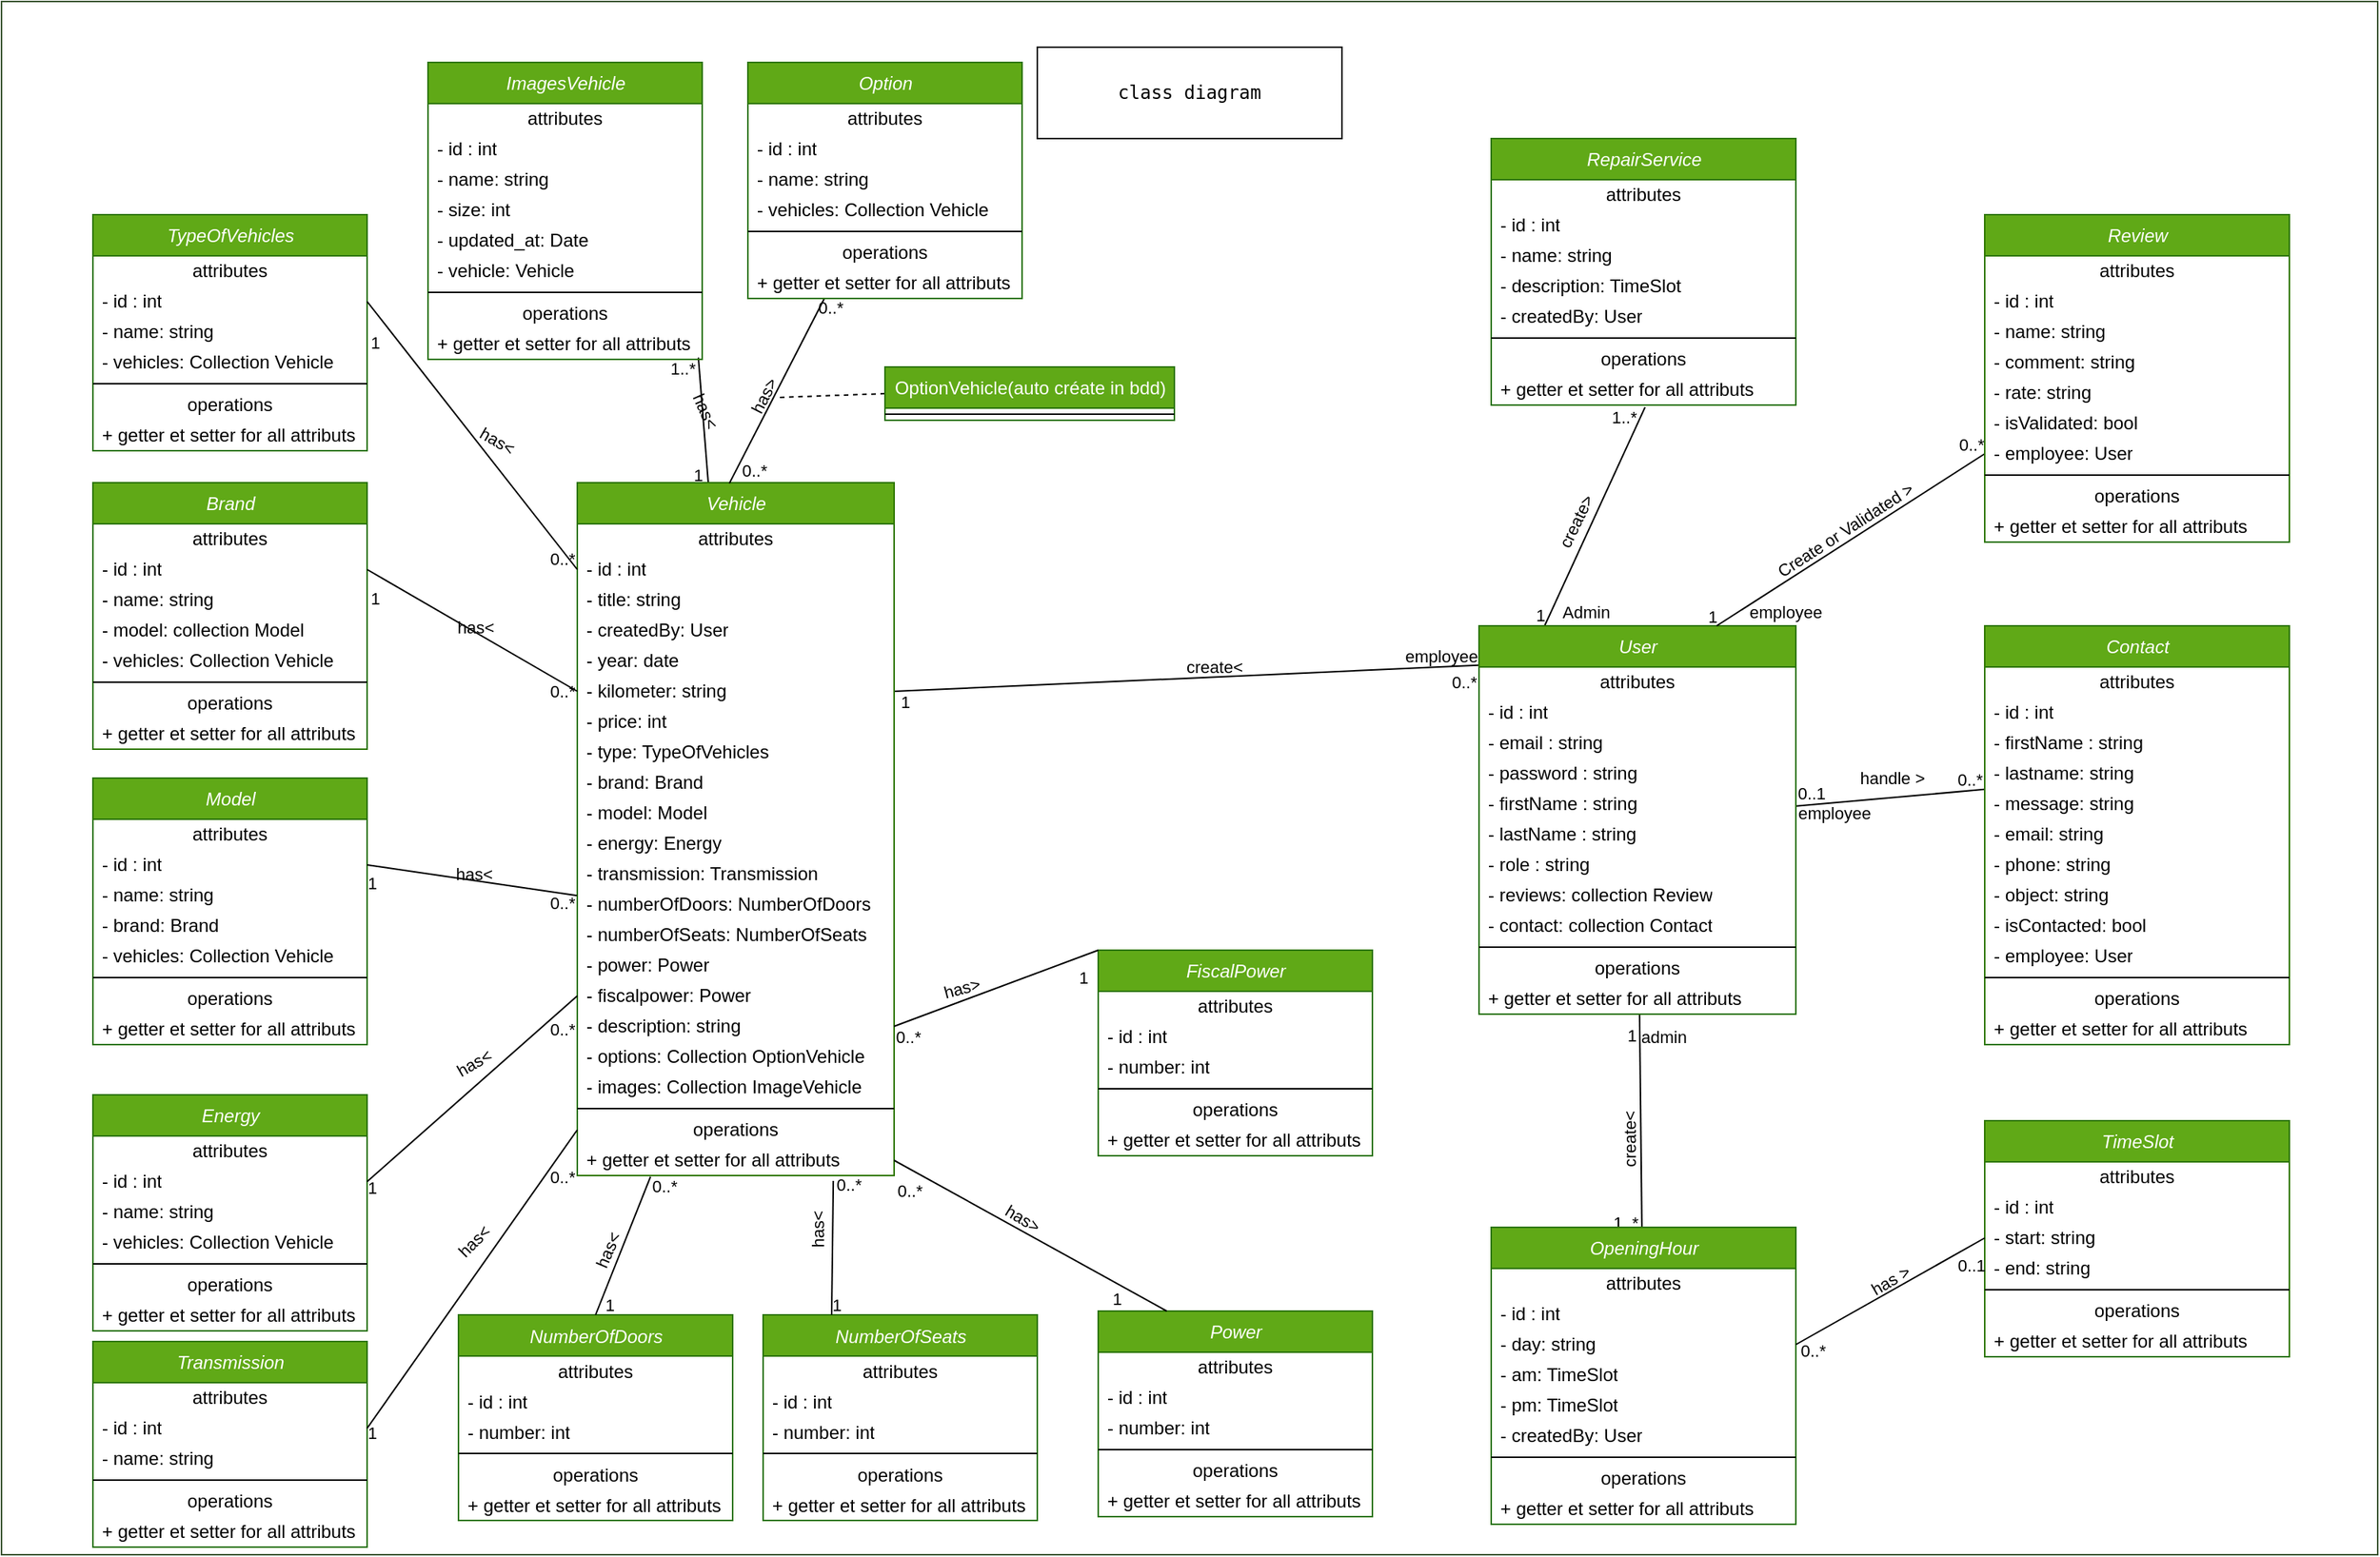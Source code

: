 <mxfile>
    <diagram id="cWU2d0lJQWs2ITCjKhx6" name="Page-1">
        <mxGraphModel dx="1174" dy="-3813" grid="1" gridSize="10" guides="1" tooltips="1" connect="1" arrows="1" fold="1" page="1" pageScale="1" pageWidth="850" pageHeight="1100" math="0" shadow="0">
            <root>
                <mxCell id="0"/>
                <mxCell id="1" parent="0"/>
                <mxCell id="2" value="fsdg" style="rounded=0;whiteSpace=wrap;html=1;fontFamily=Helvetica;fontSize=30;fontColor=#ffffff;verticalAlign=top;fillColor=#FFFFFF;strokeColor=#3A5431;backgroundOutline=0;" parent="1" vertex="1">
                    <mxGeometry x="120" y="4880" width="1560" height="1020" as="geometry"/>
                </mxCell>
                <mxCell id="3" value="&lt;div class=&quot;QmZWSe&quot;&gt;&lt;div class=&quot;DHcWmd&quot;&gt;&lt;/div&gt;&lt;/div&gt;&lt;div class=&quot;oSioSc&quot;&gt;&lt;div id=&quot;tw-target&quot;&gt;&lt;div data-entityname=&quot;Google Translate&quot; data-attrid=&quot;tw-targetArea&quot; class=&quot;g9WsWb PZPZlf&quot; id=&quot;kAz1tf&quot;&gt;&lt;div tabindex=&quot;0&quot; id=&quot;tw-target-text-container&quot; class=&quot;tw-ta-container F0azHf tw-nfl&quot;&gt;&lt;pre dir=&quot;ltr&quot; data-ved=&quot;2ahUKEwjc8YfSzIyDAxX-SKQEHdY7COkQ3ewLegQIBRAP&quot; style=&quot;text-align:left&quot; id=&quot;tw-target-text&quot; data-placeholder=&quot;Traduction&quot; class=&quot;tw-data-text tw-text-large tw-ta&quot;&gt;&lt;pre dir=&quot;ltr&quot; data-ved=&quot;2ahUKEwj19pv82I6DAxU-VKQEHayfBxkQ3ewLegQIBRAP&quot; id=&quot;tw-target-text&quot; data-placeholder=&quot;Traduction&quot; class=&quot;tw-data-text tw-text-large tw-ta&quot;&gt;&lt;span lang=&quot;en&quot; class=&quot;Y2IQFc&quot;&gt;class diagram&lt;/span&gt;&lt;/pre&gt;&lt;/pre&gt;&lt;/div&gt;&lt;/div&gt;&lt;/div&gt;&lt;/div&gt;" style="rounded=0;whiteSpace=wrap;html=1;strokeColor=#000000;fontColor=#000000;fillColor=#FFFFFF;" parent="1" vertex="1">
                    <mxGeometry x="800" y="4910" width="200" height="60" as="geometry"/>
                </mxCell>
                <mxCell id="192" style="edgeStyle=none;html=1;entryX=-0.001;entryY=0.021;entryDx=0;entryDy=0;entryPerimeter=0;strokeColor=#000000;endArrow=none;endFill=0;" parent="1" source="14" target="183" edge="1">
                    <mxGeometry relative="1" as="geometry"/>
                </mxCell>
                <mxCell id="193" value="handle &amp;gt;" style="edgeLabel;html=1;align=center;verticalAlign=middle;resizable=0;points=[];labelBackgroundColor=none;fontColor=#000000;rotation=0;" parent="192" vertex="1" connectable="0">
                    <mxGeometry x="0.337" y="-2" relative="1" as="geometry">
                        <mxPoint x="-20" y="-13" as="offset"/>
                    </mxGeometry>
                </mxCell>
                <mxCell id="194" value="0..1" style="edgeLabel;html=1;align=center;verticalAlign=middle;resizable=0;points=[];fontColor=#000000;labelBackgroundColor=none;" parent="192" vertex="1" connectable="0">
                    <mxGeometry x="-0.815" relative="1" as="geometry">
                        <mxPoint x="-2" y="-8" as="offset"/>
                    </mxGeometry>
                </mxCell>
                <mxCell id="224" value="employee" style="edgeLabel;html=1;align=center;verticalAlign=middle;resizable=0;points=[];fontColor=#000000;labelBackgroundColor=none;" parent="192" vertex="1" connectable="0">
                    <mxGeometry x="-0.534" y="-1" relative="1" as="geometry">
                        <mxPoint x="-4" y="6" as="offset"/>
                    </mxGeometry>
                </mxCell>
                <mxCell id="427" value="0..*" style="edgeLabel;html=1;align=center;verticalAlign=middle;resizable=0;points=[];fontColor=#000000;labelBackgroundColor=none;" parent="192" vertex="1" connectable="0">
                    <mxGeometry x="0.843" y="-1" relative="1" as="geometry">
                        <mxPoint y="-9" as="offset"/>
                    </mxGeometry>
                </mxCell>
                <mxCell id="223" style="edgeStyle=none;html=1;strokeColor=#000000;fontColor=#000000;endArrow=none;endFill=0;" parent="1" source="14" target="209" edge="1">
                    <mxGeometry relative="1" as="geometry"/>
                </mxCell>
                <mxCell id="225" value="admin" style="edgeLabel;html=1;align=center;verticalAlign=middle;resizable=0;points=[];fontColor=#000000;labelBackgroundColor=none;" parent="223" vertex="1" connectable="0">
                    <mxGeometry x="-0.714" y="1" relative="1" as="geometry">
                        <mxPoint x="14" y="-5" as="offset"/>
                    </mxGeometry>
                </mxCell>
                <mxCell id="226" value="create&amp;lt;" style="edgeLabel;html=1;align=center;verticalAlign=middle;resizable=0;points=[];fontColor=#000000;labelBackgroundColor=none;rotation=-90;" parent="223" vertex="1" connectable="0">
                    <mxGeometry x="0.315" y="1" relative="1" as="geometry">
                        <mxPoint x="-9" y="-9" as="offset"/>
                    </mxGeometry>
                </mxCell>
                <mxCell id="227" value="1..*" style="edgeLabel;html=1;align=center;verticalAlign=middle;resizable=0;points=[];fontColor=#000000;labelBackgroundColor=none;" parent="223" vertex="1" connectable="0">
                    <mxGeometry x="0.657" y="1" relative="1" as="geometry">
                        <mxPoint x="-12" y="21" as="offset"/>
                    </mxGeometry>
                </mxCell>
                <mxCell id="228" value="1" style="edgeLabel;html=1;align=center;verticalAlign=middle;resizable=0;points=[];fontColor=#000000;labelBackgroundColor=none;" parent="223" vertex="1" connectable="0">
                    <mxGeometry x="-0.714" y="1" relative="1" as="geometry">
                        <mxPoint x="-7" y="-6" as="offset"/>
                    </mxGeometry>
                </mxCell>
                <mxCell id="251" style="edgeStyle=none;html=1;entryX=1;entryY=0.5;entryDx=0;entryDy=0;strokeColor=#000000;fontColor=#000000;endArrow=none;endFill=0;exitX=0.01;exitY=-0.061;exitDx=0;exitDy=0;exitPerimeter=0;" parent="1" source="15" target="235" edge="1">
                    <mxGeometry relative="1" as="geometry"/>
                </mxCell>
                <mxCell id="252" value="create&amp;lt;" style="edgeLabel;html=1;align=center;verticalAlign=middle;resizable=0;points=[];fontColor=#000000;labelBackgroundColor=none;" parent="251" vertex="1" connectable="0">
                    <mxGeometry x="-0.127" relative="1" as="geometry">
                        <mxPoint x="-8" y="-7" as="offset"/>
                    </mxGeometry>
                </mxCell>
                <mxCell id="253" value="employee" style="edgeLabel;html=1;align=center;verticalAlign=middle;resizable=0;points=[];fontColor=#000000;labelBackgroundColor=none;" parent="251" vertex="1" connectable="0">
                    <mxGeometry x="-0.699" y="-1" relative="1" as="geometry">
                        <mxPoint x="31" y="-8" as="offset"/>
                    </mxGeometry>
                </mxCell>
                <mxCell id="254" value="1" style="edgeLabel;html=1;align=center;verticalAlign=middle;resizable=0;points=[];fontColor=#000000;labelBackgroundColor=none;" parent="251" vertex="1" connectable="0">
                    <mxGeometry x="0.61" y="-1" relative="1" as="geometry">
                        <mxPoint x="-69" y="11" as="offset"/>
                    </mxGeometry>
                </mxCell>
                <mxCell id="256" value="0..*" style="edgeLabel;html=1;align=center;verticalAlign=middle;resizable=0;points=[];fontColor=#000000;labelBackgroundColor=none;" parent="251" vertex="1" connectable="0">
                    <mxGeometry x="-0.711" relative="1" as="geometry">
                        <mxPoint x="44" y="8" as="offset"/>
                    </mxGeometry>
                </mxCell>
                <mxCell id="267" style="edgeStyle=none;html=1;entryX=0.505;entryY=1.07;entryDx=0;entryDy=0;entryPerimeter=0;strokeColor=#000000;fontColor=#000000;endArrow=none;endFill=0;exitX=0.207;exitY=0;exitDx=0;exitDy=0;exitPerimeter=0;" parent="1" source="14" target="265" edge="1">
                    <mxGeometry relative="1" as="geometry"/>
                </mxCell>
                <mxCell id="268" value="admin" style="edgeLabel;html=1;align=center;verticalAlign=middle;resizable=0;points=[];fontColor=#000000;labelBackgroundColor=none;" parent="267" vertex="1" connectable="0">
                    <mxGeometry x="-0.429" y="-1" relative="1" as="geometry">
                        <mxPoint x="15" y="62" as="offset"/>
                    </mxGeometry>
                </mxCell>
                <mxCell id="269" value="create&amp;gt;" style="edgeLabel;html=1;align=center;verticalAlign=middle;resizable=0;points=[];fontColor=#000000;labelBackgroundColor=none;rotation=296;" parent="267" vertex="1" connectable="0">
                    <mxGeometry x="-0.267" relative="1" as="geometry">
                        <mxPoint x="-4" y="-15" as="offset"/>
                    </mxGeometry>
                </mxCell>
                <mxCell id="270" value="1" style="edgeLabel;html=1;align=center;verticalAlign=middle;resizable=0;points=[];fontColor=#000000;labelBackgroundColor=none;" parent="267" vertex="1" connectable="0">
                    <mxGeometry x="-0.444" relative="1" as="geometry">
                        <mxPoint x="-22" y="33" as="offset"/>
                    </mxGeometry>
                </mxCell>
                <mxCell id="271" value="1..*" style="edgeLabel;html=1;align=center;verticalAlign=middle;resizable=0;points=[];fontColor=#000000;labelBackgroundColor=none;" parent="267" vertex="1" connectable="0">
                    <mxGeometry x="0.735" y="-2" relative="1" as="geometry">
                        <mxPoint x="-7" y="-14" as="offset"/>
                    </mxGeometry>
                </mxCell>
                <mxCell id="428" value="Admin" style="edgeLabel;html=1;align=center;verticalAlign=middle;resizable=0;points=[];fontColor=#000000;labelBackgroundColor=none;" parent="267" vertex="1" connectable="0">
                    <mxGeometry x="-0.453" y="-1" relative="1" as="geometry">
                        <mxPoint x="8" y="29" as="offset"/>
                    </mxGeometry>
                </mxCell>
                <mxCell id="14" value="&lt;i&gt;User&lt;/i&gt;" style="swimlane;fontStyle=0;align=center;verticalAlign=top;childLayout=stackLayout;horizontal=1;startSize=27;horizontalStack=0;resizeParent=1;resizeParentMax=0;resizeLast=0;collapsible=0;marginBottom=0;html=1;fillColor=#60a917;strokeColor=#2D7600;fontColor=#ffffff;" parent="1" vertex="1">
                    <mxGeometry x="1090" y="5290" width="208" height="255" as="geometry"/>
                </mxCell>
                <mxCell id="15" value="attributes" style="text;html=1;strokeColor=none;fillColor=none;align=center;verticalAlign=middle;spacingLeft=4;spacingRight=4;overflow=hidden;rotatable=0;points=[[0,0.5],[1,0.5]];portConstraint=eastwest;fontColor=#000000;" parent="14" vertex="1">
                    <mxGeometry y="27" width="208" height="20" as="geometry"/>
                </mxCell>
                <mxCell id="16" value="- id : int" style="text;html=1;strokeColor=none;fillColor=none;align=left;verticalAlign=middle;spacingLeft=4;spacingRight=4;overflow=hidden;rotatable=0;points=[[0,0.5],[1,0.5]];portConstraint=eastwest;fontColor=#000000;" parent="14" vertex="1">
                    <mxGeometry y="47" width="208" height="20" as="geometry"/>
                </mxCell>
                <mxCell id="17" value="&lt;font color=&quot;#000000&quot;&gt;- email : string&lt;/font&gt;" style="text;html=1;strokeColor=none;fillColor=none;align=left;verticalAlign=middle;spacingLeft=4;spacingRight=4;overflow=hidden;rotatable=0;points=[[0,0.5],[1,0.5]];portConstraint=eastwest;fontColor=#808080;" parent="14" vertex="1">
                    <mxGeometry y="67" width="208" height="20" as="geometry"/>
                </mxCell>
                <mxCell id="18" value="&lt;font color=&quot;#000000&quot;&gt;- password : string&lt;/font&gt;" style="text;html=1;strokeColor=none;fillColor=none;align=left;verticalAlign=middle;spacingLeft=4;spacingRight=4;overflow=hidden;rotatable=0;points=[[0,0.5],[1,0.5]];portConstraint=eastwest;fontColor=#808080;" parent="14" vertex="1">
                    <mxGeometry y="87" width="208" height="20" as="geometry"/>
                </mxCell>
                <mxCell id="19" value="- firstName : string" style="text;html=1;strokeColor=none;fillColor=none;align=left;verticalAlign=middle;spacingLeft=4;spacingRight=4;overflow=hidden;rotatable=0;points=[[0,0.5],[1,0.5]];portConstraint=eastwest;fontColor=#000000;" parent="14" vertex="1">
                    <mxGeometry y="107" width="208" height="20" as="geometry"/>
                </mxCell>
                <mxCell id="20" value="- lastName : string" style="text;html=1;strokeColor=none;fillColor=none;align=left;verticalAlign=middle;spacingLeft=4;spacingRight=4;overflow=hidden;rotatable=0;points=[[0,0.5],[1,0.5]];portConstraint=eastwest;fontColor=#000000;" parent="14" vertex="1">
                    <mxGeometry y="127" width="208" height="20" as="geometry"/>
                </mxCell>
                <mxCell id="22" value="- role : string" style="text;html=1;strokeColor=none;fillColor=none;align=left;verticalAlign=middle;spacingLeft=4;spacingRight=4;overflow=hidden;rotatable=0;points=[[0,0.5],[1,0.5]];portConstraint=eastwest;fontColor=#000000;" parent="14" vertex="1">
                    <mxGeometry y="147" width="208" height="20" as="geometry"/>
                </mxCell>
                <mxCell id="429" value="- reviews: collection Review" style="text;html=1;strokeColor=none;fillColor=none;align=left;verticalAlign=middle;spacingLeft=4;spacingRight=4;overflow=hidden;rotatable=0;points=[[0,0.5],[1,0.5]];portConstraint=eastwest;fontColor=#000000;" parent="14" vertex="1">
                    <mxGeometry y="167" width="208" height="20" as="geometry"/>
                </mxCell>
                <mxCell id="430" value="- contact: collection Contact" style="text;html=1;strokeColor=none;fillColor=none;align=left;verticalAlign=middle;spacingLeft=4;spacingRight=4;overflow=hidden;rotatable=0;points=[[0,0.5],[1,0.5]];portConstraint=eastwest;fontColor=#000000;" parent="14" vertex="1">
                    <mxGeometry y="187" width="208" height="20" as="geometry"/>
                </mxCell>
                <mxCell id="26" value="" style="line;strokeWidth=1;fillColor=none;align=left;verticalAlign=middle;spacingTop=-1;spacingLeft=3;spacingRight=3;rotatable=0;labelPosition=right;points=[];portConstraint=eastwest;fontColor=#000000;" parent="14" vertex="1">
                    <mxGeometry y="207" width="208" height="8" as="geometry"/>
                </mxCell>
                <mxCell id="27" value="operations" style="text;html=1;strokeColor=none;fillColor=none;align=center;verticalAlign=middle;spacingLeft=4;spacingRight=4;overflow=hidden;rotatable=0;points=[[0,0.5],[1,0.5]];portConstraint=eastwest;fontColor=#000000;" parent="14" vertex="1">
                    <mxGeometry y="215" width="208" height="20" as="geometry"/>
                </mxCell>
                <mxCell id="28" value="+ getter et setter for all attributs" style="text;html=1;strokeColor=none;fillColor=none;align=left;verticalAlign=middle;spacingLeft=4;spacingRight=4;overflow=hidden;rotatable=0;points=[[0,0.5],[1,0.5]];portConstraint=eastwest;fontColor=#000000;" parent="14" vertex="1">
                    <mxGeometry y="235" width="208" height="20" as="geometry"/>
                </mxCell>
                <mxCell id="67" style="html=1;strokeColor=#000000;fontColor=#000000;endArrow=none;endFill=0;exitX=0;exitY=0.5;exitDx=0;exitDy=0;entryX=0.75;entryY=0;entryDx=0;entryDy=0;" parent="1" source="175" target="14" edge="1">
                    <mxGeometry relative="1" as="geometry">
                        <mxPoint x="1263.64" y="5173.64" as="sourcePoint"/>
                        <mxPoint x="1264" y="5375" as="targetPoint"/>
                    </mxGeometry>
                </mxCell>
                <mxCell id="68" value="Create or Validated &amp;gt;" style="edgeLabel;html=1;align=center;verticalAlign=middle;resizable=0;points=[];fontColor=#000000;labelBackgroundColor=none;rotation=327;" parent="67" vertex="1" connectable="0">
                    <mxGeometry x="-0.03" y="1" relative="1" as="geometry">
                        <mxPoint x="-7" y="-6" as="offset"/>
                    </mxGeometry>
                </mxCell>
                <mxCell id="69" value="employee" style="edgeLabel;html=1;align=center;verticalAlign=middle;resizable=0;points=[];fontColor=#000000;labelBackgroundColor=none;rotation=0;" parent="67" vertex="1" connectable="0">
                    <mxGeometry x="0.846" relative="1" as="geometry">
                        <mxPoint x="31" y="-1" as="offset"/>
                    </mxGeometry>
                </mxCell>
                <mxCell id="70" value="1" style="edgeLabel;html=1;align=center;verticalAlign=middle;resizable=0;points=[];fontColor=#000000;labelBackgroundColor=none;" parent="67" vertex="1" connectable="0">
                    <mxGeometry x="0.751" relative="1" as="geometry">
                        <mxPoint x="-25" y="8" as="offset"/>
                    </mxGeometry>
                </mxCell>
                <mxCell id="71" value="0..*" style="edgeLabel;html=1;align=center;verticalAlign=middle;resizable=0;points=[];fontColor=#000000;labelBackgroundColor=none;" parent="67" vertex="1" connectable="0">
                    <mxGeometry x="-0.895" relative="1" as="geometry">
                        <mxPoint y="-12" as="offset"/>
                    </mxGeometry>
                </mxCell>
                <mxCell id="158" style="edgeStyle=none;html=1;dashed=1;strokeColor=#000000;fontColor=#000000;endArrow=none;endFill=0;exitX=0;exitY=0.5;exitDx=0;exitDy=0;" parent="1" source="159" edge="1">
                    <mxGeometry relative="1" as="geometry">
                        <mxPoint x="630" y="5140" as="targetPoint"/>
                        <mxPoint x="628" y="5139.4" as="sourcePoint"/>
                    </mxGeometry>
                </mxCell>
                <mxCell id="159" value="OptionVehicle(auto créate in bdd)" style="swimlane;fontStyle=0;align=center;verticalAlign=top;childLayout=stackLayout;horizontal=1;startSize=27;horizontalStack=0;resizeParent=1;resizeParentMax=0;resizeLast=0;collapsible=0;marginBottom=0;html=1;fillColor=#60a917;strokeColor=#2D7600;fontColor=#ffffff;" parent="1" vertex="1">
                    <mxGeometry x="700" y="5120" width="190" height="35" as="geometry"/>
                </mxCell>
                <mxCell id="160" value="" style="line;strokeWidth=1;fillColor=none;align=left;verticalAlign=middle;spacingTop=-1;spacingLeft=3;spacingRight=3;rotatable=0;labelPosition=right;points=[];portConstraint=eastwest;fontColor=#000000;" parent="159" vertex="1">
                    <mxGeometry y="27" width="190" height="8" as="geometry"/>
                </mxCell>
                <mxCell id="168" value="&lt;i&gt;Review&lt;/i&gt;" style="swimlane;fontStyle=0;align=center;verticalAlign=top;childLayout=stackLayout;horizontal=1;startSize=27;horizontalStack=0;resizeParent=1;resizeParentMax=0;resizeLast=0;collapsible=0;marginBottom=0;html=1;fillColor=#60a917;strokeColor=#2D7600;fontColor=#ffffff;" parent="1" vertex="1">
                    <mxGeometry x="1422" y="5020" width="200" height="215" as="geometry"/>
                </mxCell>
                <mxCell id="169" value="attributes" style="text;html=1;strokeColor=none;fillColor=none;align=center;verticalAlign=middle;spacingLeft=4;spacingRight=4;overflow=hidden;rotatable=0;points=[[0,0.5],[1,0.5]];portConstraint=eastwest;fontColor=#000000;" parent="168" vertex="1">
                    <mxGeometry y="27" width="200" height="20" as="geometry"/>
                </mxCell>
                <mxCell id="170" value="- id : int" style="text;html=1;strokeColor=none;fillColor=none;align=left;verticalAlign=middle;spacingLeft=4;spacingRight=4;overflow=hidden;rotatable=0;points=[[0,0.5],[1,0.5]];portConstraint=eastwest;fontColor=#000000;" parent="168" vertex="1">
                    <mxGeometry y="47" width="200" height="20" as="geometry"/>
                </mxCell>
                <mxCell id="171" value="&lt;font color=&quot;#000000&quot;&gt;- name: string&lt;/font&gt;" style="text;html=1;strokeColor=none;fillColor=none;align=left;verticalAlign=middle;spacingLeft=4;spacingRight=4;overflow=hidden;rotatable=0;points=[[0,0.5],[1,0.5]];portConstraint=eastwest;fontColor=#808080;" parent="168" vertex="1">
                    <mxGeometry y="67" width="200" height="20" as="geometry"/>
                </mxCell>
                <mxCell id="172" value="&lt;font color=&quot;#000000&quot;&gt;- comment: string&lt;/font&gt;" style="text;html=1;strokeColor=none;fillColor=none;align=left;verticalAlign=middle;spacingLeft=4;spacingRight=4;overflow=hidden;rotatable=0;points=[[0,0.5],[1,0.5]];portConstraint=eastwest;fontColor=#808080;" parent="168" vertex="1">
                    <mxGeometry y="87" width="200" height="20" as="geometry"/>
                </mxCell>
                <mxCell id="173" value="- rate: string" style="text;html=1;strokeColor=none;fillColor=none;align=left;verticalAlign=middle;spacingLeft=4;spacingRight=4;overflow=hidden;rotatable=0;points=[[0,0.5],[1,0.5]];portConstraint=eastwest;fontColor=#000000;" parent="168" vertex="1">
                    <mxGeometry y="107" width="200" height="20" as="geometry"/>
                </mxCell>
                <mxCell id="174" value="- isValidated: bool" style="text;html=1;strokeColor=none;fillColor=none;align=left;verticalAlign=middle;spacingLeft=4;spacingRight=4;overflow=hidden;rotatable=0;points=[[0,0.5],[1,0.5]];portConstraint=eastwest;fontColor=#000000;" parent="168" vertex="1">
                    <mxGeometry y="127" width="200" height="20" as="geometry"/>
                </mxCell>
                <mxCell id="175" value="- employee: User" style="text;html=1;strokeColor=none;fillColor=none;align=left;verticalAlign=middle;spacingLeft=4;spacingRight=4;overflow=hidden;rotatable=0;points=[[0,0.5],[1,0.5]];portConstraint=eastwest;fontColor=#000000;" parent="168" vertex="1">
                    <mxGeometry y="147" width="200" height="20" as="geometry"/>
                </mxCell>
                <mxCell id="176" value="" style="line;strokeWidth=1;fillColor=none;align=left;verticalAlign=middle;spacingTop=-1;spacingLeft=3;spacingRight=3;rotatable=0;labelPosition=right;points=[];portConstraint=eastwest;fontColor=#000000;" parent="168" vertex="1">
                    <mxGeometry y="167" width="200" height="8" as="geometry"/>
                </mxCell>
                <mxCell id="177" value="operations" style="text;html=1;strokeColor=none;fillColor=none;align=center;verticalAlign=middle;spacingLeft=4;spacingRight=4;overflow=hidden;rotatable=0;points=[[0,0.5],[1,0.5]];portConstraint=eastwest;fontColor=#000000;" parent="168" vertex="1">
                    <mxGeometry y="175" width="200" height="20" as="geometry"/>
                </mxCell>
                <mxCell id="178" value="+ getter et setter for all attributs" style="text;html=1;strokeColor=none;fillColor=none;align=left;verticalAlign=middle;spacingLeft=4;spacingRight=4;overflow=hidden;rotatable=0;points=[[0,0.5],[1,0.5]];portConstraint=eastwest;fontColor=#000000;" parent="168" vertex="1">
                    <mxGeometry y="195" width="200" height="20" as="geometry"/>
                </mxCell>
                <mxCell id="179" value="&lt;i&gt;Contact&lt;/i&gt;" style="swimlane;fontStyle=0;align=center;verticalAlign=top;childLayout=stackLayout;horizontal=1;startSize=27;horizontalStack=0;resizeParent=1;resizeParentMax=0;resizeLast=0;collapsible=0;marginBottom=0;html=1;fillColor=#60a917;strokeColor=#2D7600;fontColor=#ffffff;" parent="1" vertex="1">
                    <mxGeometry x="1422" y="5290" width="200" height="275" as="geometry"/>
                </mxCell>
                <mxCell id="180" value="attributes" style="text;html=1;strokeColor=none;fillColor=none;align=center;verticalAlign=middle;spacingLeft=4;spacingRight=4;overflow=hidden;rotatable=0;points=[[0,0.5],[1,0.5]];portConstraint=eastwest;fontColor=#000000;" parent="179" vertex="1">
                    <mxGeometry y="27" width="200" height="20" as="geometry"/>
                </mxCell>
                <mxCell id="181" value="- id : int" style="text;html=1;strokeColor=none;fillColor=none;align=left;verticalAlign=middle;spacingLeft=4;spacingRight=4;overflow=hidden;rotatable=0;points=[[0,0.5],[1,0.5]];portConstraint=eastwest;fontColor=#000000;" parent="179" vertex="1">
                    <mxGeometry y="47" width="200" height="20" as="geometry"/>
                </mxCell>
                <mxCell id="190" value="- firstName : string" style="text;html=1;strokeColor=none;fillColor=none;align=left;verticalAlign=middle;spacingLeft=4;spacingRight=4;overflow=hidden;rotatable=0;points=[[0,0.5],[1,0.5]];portConstraint=eastwest;fontColor=#000000;" parent="179" vertex="1">
                    <mxGeometry y="67" width="200" height="20" as="geometry"/>
                </mxCell>
                <mxCell id="182" value="&lt;font color=&quot;#000000&quot;&gt;- lastname: string&lt;/font&gt;" style="text;html=1;strokeColor=none;fillColor=none;align=left;verticalAlign=middle;spacingLeft=4;spacingRight=4;overflow=hidden;rotatable=0;points=[[0,0.5],[1,0.5]];portConstraint=eastwest;fontColor=#808080;" parent="179" vertex="1">
                    <mxGeometry y="87" width="200" height="20" as="geometry"/>
                </mxCell>
                <mxCell id="183" value="&lt;font color=&quot;#000000&quot;&gt;- message: string&lt;/font&gt;" style="text;html=1;strokeColor=none;fillColor=none;align=left;verticalAlign=middle;spacingLeft=4;spacingRight=4;overflow=hidden;rotatable=0;points=[[0,0.5],[1,0.5]];portConstraint=eastwest;fontColor=#808080;" parent="179" vertex="1">
                    <mxGeometry y="107" width="200" height="20" as="geometry"/>
                </mxCell>
                <mxCell id="184" value="- email: string" style="text;html=1;strokeColor=none;fillColor=none;align=left;verticalAlign=middle;spacingLeft=4;spacingRight=4;overflow=hidden;rotatable=0;points=[[0,0.5],[1,0.5]];portConstraint=eastwest;fontColor=#000000;" parent="179" vertex="1">
                    <mxGeometry y="127" width="200" height="20" as="geometry"/>
                </mxCell>
                <mxCell id="191" value="- phone: string" style="text;html=1;strokeColor=none;fillColor=none;align=left;verticalAlign=middle;spacingLeft=4;spacingRight=4;overflow=hidden;rotatable=0;points=[[0,0.5],[1,0.5]];portConstraint=eastwest;fontColor=#000000;" parent="179" vertex="1">
                    <mxGeometry y="147" width="200" height="20" as="geometry"/>
                </mxCell>
                <mxCell id="438" value="- object: string" style="text;html=1;strokeColor=none;fillColor=none;align=left;verticalAlign=middle;spacingLeft=4;spacingRight=4;overflow=hidden;rotatable=0;points=[[0,0.5],[1,0.5]];portConstraint=eastwest;fontColor=#000000;" vertex="1" parent="179">
                    <mxGeometry y="167" width="200" height="20" as="geometry"/>
                </mxCell>
                <mxCell id="185" value="- isContacted: bool" style="text;html=1;strokeColor=none;fillColor=none;align=left;verticalAlign=middle;spacingLeft=4;spacingRight=4;overflow=hidden;rotatable=0;points=[[0,0.5],[1,0.5]];portConstraint=eastwest;fontColor=#000000;" parent="179" vertex="1">
                    <mxGeometry y="187" width="200" height="20" as="geometry"/>
                </mxCell>
                <mxCell id="186" value="- employee: User" style="text;html=1;strokeColor=none;fillColor=none;align=left;verticalAlign=middle;spacingLeft=4;spacingRight=4;overflow=hidden;rotatable=0;points=[[0,0.5],[1,0.5]];portConstraint=eastwest;fontColor=#000000;" parent="179" vertex="1">
                    <mxGeometry y="207" width="200" height="20" as="geometry"/>
                </mxCell>
                <mxCell id="187" value="" style="line;strokeWidth=1;fillColor=none;align=left;verticalAlign=middle;spacingTop=-1;spacingLeft=3;spacingRight=3;rotatable=0;labelPosition=right;points=[];portConstraint=eastwest;fontColor=#000000;" parent="179" vertex="1">
                    <mxGeometry y="227" width="200" height="8" as="geometry"/>
                </mxCell>
                <mxCell id="188" value="operations" style="text;html=1;strokeColor=none;fillColor=none;align=center;verticalAlign=middle;spacingLeft=4;spacingRight=4;overflow=hidden;rotatable=0;points=[[0,0.5],[1,0.5]];portConstraint=eastwest;fontColor=#000000;" parent="179" vertex="1">
                    <mxGeometry y="235" width="200" height="20" as="geometry"/>
                </mxCell>
                <mxCell id="189" value="+ getter et setter for all attributs" style="text;html=1;strokeColor=none;fillColor=none;align=left;verticalAlign=middle;spacingLeft=4;spacingRight=4;overflow=hidden;rotatable=0;points=[[0,0.5],[1,0.5]];portConstraint=eastwest;fontColor=#000000;" parent="179" vertex="1">
                    <mxGeometry y="255" width="200" height="20" as="geometry"/>
                </mxCell>
                <mxCell id="196" value="&lt;i&gt;TimeSlot&lt;/i&gt;" style="swimlane;fontStyle=0;align=center;verticalAlign=top;childLayout=stackLayout;horizontal=1;startSize=27;horizontalStack=0;resizeParent=1;resizeParentMax=0;resizeLast=0;collapsible=0;marginBottom=0;html=1;fillColor=#60a917;strokeColor=#2D7600;fontColor=#ffffff;" parent="1" vertex="1">
                    <mxGeometry x="1422" y="5615" width="200" height="155" as="geometry"/>
                </mxCell>
                <mxCell id="197" value="attributes" style="text;html=1;strokeColor=none;fillColor=none;align=center;verticalAlign=middle;spacingLeft=4;spacingRight=4;overflow=hidden;rotatable=0;points=[[0,0.5],[1,0.5]];portConstraint=eastwest;fontColor=#000000;" parent="196" vertex="1">
                    <mxGeometry y="27" width="200" height="20" as="geometry"/>
                </mxCell>
                <mxCell id="198" value="- id : int" style="text;html=1;strokeColor=none;fillColor=none;align=left;verticalAlign=middle;spacingLeft=4;spacingRight=4;overflow=hidden;rotatable=0;points=[[0,0.5],[1,0.5]];portConstraint=eastwest;fontColor=#000000;" parent="196" vertex="1">
                    <mxGeometry y="47" width="200" height="20" as="geometry"/>
                </mxCell>
                <mxCell id="199" value="- start: string" style="text;html=1;strokeColor=none;fillColor=none;align=left;verticalAlign=middle;spacingLeft=4;spacingRight=4;overflow=hidden;rotatable=0;points=[[0,0.5],[1,0.5]];portConstraint=eastwest;fontColor=#000000;" parent="196" vertex="1">
                    <mxGeometry y="67" width="200" height="20" as="geometry"/>
                </mxCell>
                <mxCell id="200" value="&lt;font color=&quot;#000000&quot;&gt;- end: string&lt;/font&gt;" style="text;html=1;strokeColor=none;fillColor=none;align=left;verticalAlign=middle;spacingLeft=4;spacingRight=4;overflow=hidden;rotatable=0;points=[[0,0.5],[1,0.5]];portConstraint=eastwest;fontColor=#808080;" parent="196" vertex="1">
                    <mxGeometry y="87" width="200" height="20" as="geometry"/>
                </mxCell>
                <mxCell id="206" value="" style="line;strokeWidth=1;fillColor=none;align=left;verticalAlign=middle;spacingTop=-1;spacingLeft=3;spacingRight=3;rotatable=0;labelPosition=right;points=[];portConstraint=eastwest;fontColor=#000000;" parent="196" vertex="1">
                    <mxGeometry y="107" width="200" height="8" as="geometry"/>
                </mxCell>
                <mxCell id="207" value="operations" style="text;html=1;strokeColor=none;fillColor=none;align=center;verticalAlign=middle;spacingLeft=4;spacingRight=4;overflow=hidden;rotatable=0;points=[[0,0.5],[1,0.5]];portConstraint=eastwest;fontColor=#000000;" parent="196" vertex="1">
                    <mxGeometry y="115" width="200" height="20" as="geometry"/>
                </mxCell>
                <mxCell id="208" value="+ getter et setter for all attributs" style="text;html=1;strokeColor=none;fillColor=none;align=left;verticalAlign=middle;spacingLeft=4;spacingRight=4;overflow=hidden;rotatable=0;points=[[0,0.5],[1,0.5]];portConstraint=eastwest;fontColor=#000000;" parent="196" vertex="1">
                    <mxGeometry y="135" width="200" height="20" as="geometry"/>
                </mxCell>
                <mxCell id="209" value="&lt;i&gt;OpeningHour&lt;/i&gt;" style="swimlane;fontStyle=0;align=center;verticalAlign=top;childLayout=stackLayout;horizontal=1;startSize=27;horizontalStack=0;resizeParent=1;resizeParentMax=0;resizeLast=0;collapsible=0;marginBottom=0;html=1;fillColor=#60a917;strokeColor=#2D7600;fontColor=#ffffff;" parent="1" vertex="1">
                    <mxGeometry x="1098" y="5685" width="200" height="195" as="geometry"/>
                </mxCell>
                <mxCell id="210" value="attributes" style="text;html=1;strokeColor=none;fillColor=none;align=center;verticalAlign=middle;spacingLeft=4;spacingRight=4;overflow=hidden;rotatable=0;points=[[0,0.5],[1,0.5]];portConstraint=eastwest;fontColor=#000000;" parent="209" vertex="1">
                    <mxGeometry y="27" width="200" height="20" as="geometry"/>
                </mxCell>
                <mxCell id="211" value="- id : int" style="text;html=1;strokeColor=none;fillColor=none;align=left;verticalAlign=middle;spacingLeft=4;spacingRight=4;overflow=hidden;rotatable=0;points=[[0,0.5],[1,0.5]];portConstraint=eastwest;fontColor=#000000;" parent="209" vertex="1">
                    <mxGeometry y="47" width="200" height="20" as="geometry"/>
                </mxCell>
                <mxCell id="212" value="- day: string" style="text;html=1;strokeColor=none;fillColor=none;align=left;verticalAlign=middle;spacingLeft=4;spacingRight=4;overflow=hidden;rotatable=0;points=[[0,0.5],[1,0.5]];portConstraint=eastwest;fontColor=#000000;" parent="209" vertex="1">
                    <mxGeometry y="67" width="200" height="20" as="geometry"/>
                </mxCell>
                <mxCell id="213" value="&lt;font color=&quot;#000000&quot;&gt;- am: TimeSlot&lt;/font&gt;" style="text;html=1;strokeColor=none;fillColor=none;align=left;verticalAlign=middle;spacingLeft=4;spacingRight=4;overflow=hidden;rotatable=0;points=[[0,0.5],[1,0.5]];portConstraint=eastwest;fontColor=#808080;" parent="209" vertex="1">
                    <mxGeometry y="87" width="200" height="20" as="geometry"/>
                </mxCell>
                <mxCell id="218" value="&lt;font color=&quot;#000000&quot;&gt;- pm: TimeSlot&lt;/font&gt;" style="text;html=1;strokeColor=none;fillColor=none;align=left;verticalAlign=middle;spacingLeft=4;spacingRight=4;overflow=hidden;rotatable=0;points=[[0,0.5],[1,0.5]];portConstraint=eastwest;fontColor=#808080;" parent="209" vertex="1">
                    <mxGeometry y="107" width="200" height="20" as="geometry"/>
                </mxCell>
                <mxCell id="266" value="&lt;font color=&quot;#000000&quot;&gt;- createdBy: User&lt;/font&gt;" style="text;html=1;strokeColor=none;fillColor=none;align=left;verticalAlign=middle;spacingLeft=4;spacingRight=4;overflow=hidden;rotatable=0;points=[[0,0.5],[1,0.5]];portConstraint=eastwest;fontColor=#808080;" parent="209" vertex="1">
                    <mxGeometry y="127" width="200" height="20" as="geometry"/>
                </mxCell>
                <mxCell id="214" value="" style="line;strokeWidth=1;fillColor=none;align=left;verticalAlign=middle;spacingTop=-1;spacingLeft=3;spacingRight=3;rotatable=0;labelPosition=right;points=[];portConstraint=eastwest;fontColor=#000000;" parent="209" vertex="1">
                    <mxGeometry y="147" width="200" height="8" as="geometry"/>
                </mxCell>
                <mxCell id="215" value="operations" style="text;html=1;strokeColor=none;fillColor=none;align=center;verticalAlign=middle;spacingLeft=4;spacingRight=4;overflow=hidden;rotatable=0;points=[[0,0.5],[1,0.5]];portConstraint=eastwest;fontColor=#000000;" parent="209" vertex="1">
                    <mxGeometry y="155" width="200" height="20" as="geometry"/>
                </mxCell>
                <mxCell id="216" value="+ getter et setter for all attributs" style="text;html=1;strokeColor=none;fillColor=none;align=left;verticalAlign=middle;spacingLeft=4;spacingRight=4;overflow=hidden;rotatable=0;points=[[0,0.5],[1,0.5]];portConstraint=eastwest;fontColor=#000000;" parent="209" vertex="1">
                    <mxGeometry y="175" width="200" height="20" as="geometry"/>
                </mxCell>
                <mxCell id="219" style="edgeStyle=none;html=1;entryX=0;entryY=0.5;entryDx=0;entryDy=0;strokeColor=#000000;fontColor=#000000;endArrow=none;endFill=0;exitX=1;exitY=0.5;exitDx=0;exitDy=0;" parent="1" source="212" target="199" edge="1">
                    <mxGeometry relative="1" as="geometry"/>
                </mxCell>
                <mxCell id="220" value="has &amp;gt;" style="edgeLabel;html=1;align=center;verticalAlign=middle;resizable=0;points=[];fontColor=#000000;labelBackgroundColor=none;rotation=-30;" parent="219" vertex="1" connectable="0">
                    <mxGeometry x="-0.357" y="-1" relative="1" as="geometry">
                        <mxPoint x="21" y="-20" as="offset"/>
                    </mxGeometry>
                </mxCell>
                <mxCell id="221" value="0..*" style="edgeLabel;html=1;align=center;verticalAlign=middle;resizable=0;points=[];fontColor=#000000;labelBackgroundColor=none;" parent="219" vertex="1" connectable="0">
                    <mxGeometry x="-0.819" y="-2" relative="1" as="geometry">
                        <mxPoint x="-2" y="8" as="offset"/>
                    </mxGeometry>
                </mxCell>
                <mxCell id="426" value="0..1" style="edgeLabel;html=1;align=center;verticalAlign=middle;resizable=0;points=[];fontColor=#000000;labelBackgroundColor=none;" parent="219" vertex="1" connectable="0">
                    <mxGeometry x="0.852" relative="1" as="geometry">
                        <mxPoint y="13" as="offset"/>
                    </mxGeometry>
                </mxCell>
                <mxCell id="297" style="edgeStyle=none;html=1;entryX=0.986;entryY=0.941;entryDx=0;entryDy=0;entryPerimeter=0;strokeColor=#000000;fontColor=#000000;endArrow=none;endFill=0;" parent="1" source="229" target="294" edge="1">
                    <mxGeometry relative="1" as="geometry"/>
                </mxCell>
                <mxCell id="298" value="has&amp;lt;" style="edgeLabel;html=1;align=center;verticalAlign=middle;resizable=0;points=[];fontColor=#000000;labelBackgroundColor=none;rotation=66;" parent="297" vertex="1" connectable="0">
                    <mxGeometry x="-0.215" y="-1" relative="1" as="geometry">
                        <mxPoint y="-15" as="offset"/>
                    </mxGeometry>
                </mxCell>
                <mxCell id="299" value="1..*" style="edgeLabel;html=1;align=center;verticalAlign=middle;resizable=0;points=[];fontColor=#000000;labelBackgroundColor=none;" parent="297" vertex="1" connectable="0">
                    <mxGeometry x="0.7" y="-1" relative="1" as="geometry">
                        <mxPoint x="-13" y="-5" as="offset"/>
                    </mxGeometry>
                </mxCell>
                <mxCell id="300" value="1" style="edgeLabel;html=1;align=center;verticalAlign=middle;resizable=0;points=[];fontColor=#000000;labelBackgroundColor=none;" parent="297" vertex="1" connectable="0">
                    <mxGeometry x="-0.768" relative="1" as="geometry">
                        <mxPoint x="-6" y="4" as="offset"/>
                    </mxGeometry>
                </mxCell>
                <mxCell id="229" value="&lt;i&gt;Vehicle&lt;/i&gt;" style="swimlane;fontStyle=0;align=center;verticalAlign=top;childLayout=stackLayout;horizontal=1;startSize=27;horizontalStack=0;resizeParent=1;resizeParentMax=0;resizeLast=0;collapsible=0;marginBottom=0;html=1;fillColor=#60a917;strokeColor=#2D7600;fontColor=#ffffff;" parent="1" vertex="1">
                    <mxGeometry x="498" y="5196" width="208" height="455" as="geometry"/>
                </mxCell>
                <mxCell id="230" value="attributes" style="text;html=1;strokeColor=none;fillColor=none;align=center;verticalAlign=middle;spacingLeft=4;spacingRight=4;overflow=hidden;rotatable=0;points=[[0,0.5],[1,0.5]];portConstraint=eastwest;fontColor=#000000;" parent="229" vertex="1">
                    <mxGeometry y="27" width="208" height="20" as="geometry"/>
                </mxCell>
                <mxCell id="231" value="- id : int" style="text;html=1;strokeColor=none;fillColor=none;align=left;verticalAlign=middle;spacingLeft=4;spacingRight=4;overflow=hidden;rotatable=0;points=[[0,0.5],[1,0.5]];portConstraint=eastwest;fontColor=#000000;" parent="229" vertex="1">
                    <mxGeometry y="47" width="208" height="20" as="geometry"/>
                </mxCell>
                <mxCell id="232" value="&lt;font color=&quot;#000000&quot;&gt;- title: string&lt;/font&gt;" style="text;html=1;strokeColor=none;fillColor=none;align=left;verticalAlign=middle;spacingLeft=4;spacingRight=4;overflow=hidden;rotatable=0;points=[[0,0.5],[1,0.5]];portConstraint=eastwest;fontColor=#808080;" parent="229" vertex="1">
                    <mxGeometry y="67" width="208" height="20" as="geometry"/>
                </mxCell>
                <mxCell id="233" value="&lt;font color=&quot;#000000&quot;&gt;- createdBy: User&lt;/font&gt;" style="text;html=1;strokeColor=none;fillColor=none;align=left;verticalAlign=middle;spacingLeft=4;spacingRight=4;overflow=hidden;rotatable=0;points=[[0,0.5],[1,0.5]];portConstraint=eastwest;fontColor=#808080;" parent="229" vertex="1">
                    <mxGeometry y="87" width="208" height="20" as="geometry"/>
                </mxCell>
                <mxCell id="234" value="- year: date" style="text;html=1;strokeColor=none;fillColor=none;align=left;verticalAlign=middle;spacingLeft=4;spacingRight=4;overflow=hidden;rotatable=0;points=[[0,0.5],[1,0.5]];portConstraint=eastwest;fontColor=#000000;" parent="229" vertex="1">
                    <mxGeometry y="107" width="208" height="20" as="geometry"/>
                </mxCell>
                <mxCell id="235" value="- kilometer: string" style="text;html=1;strokeColor=none;fillColor=none;align=left;verticalAlign=middle;spacingLeft=4;spacingRight=4;overflow=hidden;rotatable=0;points=[[0,0.5],[1,0.5]];portConstraint=eastwest;fontColor=#000000;" parent="229" vertex="1">
                    <mxGeometry y="127" width="208" height="20" as="geometry"/>
                </mxCell>
                <mxCell id="236" value="- price: int" style="text;html=1;strokeColor=none;fillColor=none;align=left;verticalAlign=middle;spacingLeft=4;spacingRight=4;overflow=hidden;rotatable=0;points=[[0,0.5],[1,0.5]];portConstraint=eastwest;fontColor=#000000;" parent="229" vertex="1">
                    <mxGeometry y="147" width="208" height="20" as="geometry"/>
                </mxCell>
                <mxCell id="240" value="- type: TypeOfVehicles" style="text;html=1;strokeColor=none;fillColor=none;align=left;verticalAlign=middle;spacingLeft=4;spacingRight=4;overflow=hidden;rotatable=0;points=[[0,0.5],[1,0.5]];portConstraint=eastwest;fontColor=#000000;" parent="229" vertex="1">
                    <mxGeometry y="167" width="208" height="20" as="geometry"/>
                </mxCell>
                <mxCell id="241" value="- brand: Brand" style="text;html=1;strokeColor=none;fillColor=none;align=left;verticalAlign=middle;spacingLeft=4;spacingRight=4;overflow=hidden;rotatable=0;points=[[0,0.5],[1,0.5]];portConstraint=eastwest;fontColor=#000000;" parent="229" vertex="1">
                    <mxGeometry y="187" width="208" height="20" as="geometry"/>
                </mxCell>
                <mxCell id="242" value="- model: Model" style="text;html=1;strokeColor=none;fillColor=none;align=left;verticalAlign=middle;spacingLeft=4;spacingRight=4;overflow=hidden;rotatable=0;points=[[0,0.5],[1,0.5]];portConstraint=eastwest;fontColor=#000000;" parent="229" vertex="1">
                    <mxGeometry y="207" width="208" height="20" as="geometry"/>
                </mxCell>
                <mxCell id="243" value="- energy: Energy" style="text;html=1;strokeColor=none;fillColor=none;align=left;verticalAlign=middle;spacingLeft=4;spacingRight=4;overflow=hidden;rotatable=0;points=[[0,0.5],[1,0.5]];portConstraint=eastwest;fontColor=#000000;" parent="229" vertex="1">
                    <mxGeometry y="227" width="208" height="20" as="geometry"/>
                </mxCell>
                <mxCell id="244" value="- transmission: Transmission&lt;span style=&quot;color: rgba(0, 0, 0, 0); font-family: monospace; font-size: 0px;&quot;&gt;%3CmxGraphModel%3E%3Croot%3E%3CmxCell%20id%3D%220%22%2F%3E%3CmxCell%20id%3D%221%22%20parent%3D%220%22%2F%3E%3CmxCell%20id%3D%222%22%20value%3D%22-%20energy%3A%20Energy%22%20style%3D%22text%3Bhtml%3D1%3BstrokeColor%3Dnone%3BfillColor%3Dnone%3Balign%3Dleft%3BverticalAlign%3Dmiddle%3BspacingLeft%3D4%3BspacingRight%3D4%3Boverflow%3Dhidden%3Brotatable%3D0%3Bpoints%3D%5B%5B0%2C0.5%5D%2C%5B1%2C0.5%5D%5D%3BportConstraint%3Deastwest%3BfontColor%3D%23000000%3B%22%20vertex%3D%221%22%20parent%3D%221%22%3E%3CmxGeometry%20x%3D%22520%22%20y%3D%225387%22%20width%3D%22208%22%20height%3D%2220%22%20as%3D%22geometry%22%2F%3E%3C%2FmxCell%3E%3C%2Froot%3E%3C%2FmxGraphModel%3E&lt;/span&gt;" style="text;html=1;strokeColor=none;fillColor=none;align=left;verticalAlign=middle;spacingLeft=4;spacingRight=4;overflow=hidden;rotatable=0;points=[[0,0.5],[1,0.5]];portConstraint=eastwest;fontColor=#000000;" parent="229" vertex="1">
                    <mxGeometry y="247" width="208" height="20" as="geometry"/>
                </mxCell>
                <mxCell id="245" value="- numberOfDoors: NumberOfDoors" style="text;html=1;strokeColor=none;fillColor=none;align=left;verticalAlign=middle;spacingLeft=4;spacingRight=4;overflow=hidden;rotatable=0;points=[[0,0.5],[1,0.5]];portConstraint=eastwest;fontColor=#000000;" parent="229" vertex="1">
                    <mxGeometry y="267" width="208" height="20" as="geometry"/>
                </mxCell>
                <mxCell id="246" value="- numberOfSeats: NumberOfSeats" style="text;html=1;strokeColor=none;fillColor=none;align=left;verticalAlign=middle;spacingLeft=4;spacingRight=4;overflow=hidden;rotatable=0;points=[[0,0.5],[1,0.5]];portConstraint=eastwest;fontColor=#000000;" parent="229" vertex="1">
                    <mxGeometry y="287" width="208" height="20" as="geometry"/>
                </mxCell>
                <mxCell id="247" value="- power: Power" style="text;html=1;strokeColor=none;fillColor=none;align=left;verticalAlign=middle;spacingLeft=4;spacingRight=4;overflow=hidden;rotatable=0;points=[[0,0.5],[1,0.5]];portConstraint=eastwest;fontColor=#000000;" parent="229" vertex="1">
                    <mxGeometry y="307" width="208" height="20" as="geometry"/>
                </mxCell>
                <mxCell id="281" value="- fiscalpower: Power" style="text;html=1;strokeColor=none;fillColor=none;align=left;verticalAlign=middle;spacingLeft=4;spacingRight=4;overflow=hidden;rotatable=0;points=[[0,0.5],[1,0.5]];portConstraint=eastwest;fontColor=#000000;" parent="229" vertex="1">
                    <mxGeometry y="327" width="208" height="20" as="geometry"/>
                </mxCell>
                <mxCell id="248" value="- description: string" style="text;html=1;strokeColor=none;fillColor=none;align=left;verticalAlign=middle;spacingLeft=4;spacingRight=4;overflow=hidden;rotatable=0;points=[[0,0.5],[1,0.5]];portConstraint=eastwest;fontColor=#000000;" parent="229" vertex="1">
                    <mxGeometry y="347" width="208" height="20" as="geometry"/>
                </mxCell>
                <mxCell id="249" value="- options: Collection OptionVehicle" style="text;html=1;strokeColor=none;fillColor=none;align=left;verticalAlign=middle;spacingLeft=4;spacingRight=4;overflow=hidden;rotatable=0;points=[[0,0.5],[1,0.5]];portConstraint=eastwest;fontColor=#000000;" parent="229" vertex="1">
                    <mxGeometry y="367" width="208" height="20" as="geometry"/>
                </mxCell>
                <mxCell id="250" value="- images: Collection ImageVehicle" style="text;html=1;strokeColor=none;fillColor=none;align=left;verticalAlign=middle;spacingLeft=4;spacingRight=4;overflow=hidden;rotatable=0;points=[[0,0.5],[1,0.5]];portConstraint=eastwest;fontColor=#000000;" parent="229" vertex="1">
                    <mxGeometry y="387" width="208" height="20" as="geometry"/>
                </mxCell>
                <mxCell id="237" value="" style="line;strokeWidth=1;fillColor=none;align=left;verticalAlign=middle;spacingTop=-1;spacingLeft=3;spacingRight=3;rotatable=0;labelPosition=right;points=[];portConstraint=eastwest;fontColor=#000000;" parent="229" vertex="1">
                    <mxGeometry y="407" width="208" height="8" as="geometry"/>
                </mxCell>
                <mxCell id="238" value="operations" style="text;html=1;strokeColor=none;fillColor=none;align=center;verticalAlign=middle;spacingLeft=4;spacingRight=4;overflow=hidden;rotatable=0;points=[[0,0.5],[1,0.5]];portConstraint=eastwest;fontColor=#000000;" parent="229" vertex="1">
                    <mxGeometry y="415" width="208" height="20" as="geometry"/>
                </mxCell>
                <mxCell id="239" value="+ getter et setter for all attributs" style="text;html=1;strokeColor=none;fillColor=none;align=left;verticalAlign=middle;spacingLeft=4;spacingRight=4;overflow=hidden;rotatable=0;points=[[0,0.5],[1,0.5]];portConstraint=eastwest;fontColor=#000000;" parent="229" vertex="1">
                    <mxGeometry y="435" width="208" height="20" as="geometry"/>
                </mxCell>
                <mxCell id="257" value="&lt;i&gt;RepairService&lt;/i&gt;" style="swimlane;fontStyle=0;align=center;verticalAlign=top;childLayout=stackLayout;horizontal=1;startSize=27;horizontalStack=0;resizeParent=1;resizeParentMax=0;resizeLast=0;collapsible=0;marginBottom=0;html=1;fillColor=#60a917;strokeColor=#2D7600;fontColor=#ffffff;" parent="1" vertex="1">
                    <mxGeometry x="1098" y="4970" width="200" height="175" as="geometry"/>
                </mxCell>
                <mxCell id="258" value="attributes" style="text;html=1;strokeColor=none;fillColor=none;align=center;verticalAlign=middle;spacingLeft=4;spacingRight=4;overflow=hidden;rotatable=0;points=[[0,0.5],[1,0.5]];portConstraint=eastwest;fontColor=#000000;" parent="257" vertex="1">
                    <mxGeometry y="27" width="200" height="20" as="geometry"/>
                </mxCell>
                <mxCell id="259" value="- id : int" style="text;html=1;strokeColor=none;fillColor=none;align=left;verticalAlign=middle;spacingLeft=4;spacingRight=4;overflow=hidden;rotatable=0;points=[[0,0.5],[1,0.5]];portConstraint=eastwest;fontColor=#000000;" parent="257" vertex="1">
                    <mxGeometry y="47" width="200" height="20" as="geometry"/>
                </mxCell>
                <mxCell id="260" value="- name: string" style="text;html=1;strokeColor=none;fillColor=none;align=left;verticalAlign=middle;spacingLeft=4;spacingRight=4;overflow=hidden;rotatable=0;points=[[0,0.5],[1,0.5]];portConstraint=eastwest;fontColor=#000000;" parent="257" vertex="1">
                    <mxGeometry y="67" width="200" height="20" as="geometry"/>
                </mxCell>
                <mxCell id="261" value="&lt;font color=&quot;#000000&quot;&gt;- description: TimeSlot&lt;/font&gt;" style="text;html=1;strokeColor=none;fillColor=none;align=left;verticalAlign=middle;spacingLeft=4;spacingRight=4;overflow=hidden;rotatable=0;points=[[0,0.5],[1,0.5]];portConstraint=eastwest;fontColor=#808080;" parent="257" vertex="1">
                    <mxGeometry y="87" width="200" height="20" as="geometry"/>
                </mxCell>
                <mxCell id="262" value="&lt;font color=&quot;#000000&quot;&gt;- createdBy: User&lt;/font&gt;" style="text;html=1;strokeColor=none;fillColor=none;align=left;verticalAlign=middle;spacingLeft=4;spacingRight=4;overflow=hidden;rotatable=0;points=[[0,0.5],[1,0.5]];portConstraint=eastwest;fontColor=#808080;" parent="257" vertex="1">
                    <mxGeometry y="107" width="200" height="20" as="geometry"/>
                </mxCell>
                <mxCell id="263" value="" style="line;strokeWidth=1;fillColor=none;align=left;verticalAlign=middle;spacingTop=-1;spacingLeft=3;spacingRight=3;rotatable=0;labelPosition=right;points=[];portConstraint=eastwest;fontColor=#000000;" parent="257" vertex="1">
                    <mxGeometry y="127" width="200" height="8" as="geometry"/>
                </mxCell>
                <mxCell id="264" value="operations" style="text;html=1;strokeColor=none;fillColor=none;align=center;verticalAlign=middle;spacingLeft=4;spacingRight=4;overflow=hidden;rotatable=0;points=[[0,0.5],[1,0.5]];portConstraint=eastwest;fontColor=#000000;" parent="257" vertex="1">
                    <mxGeometry y="135" width="200" height="20" as="geometry"/>
                </mxCell>
                <mxCell id="265" value="+ getter et setter for all attributs" style="text;html=1;strokeColor=none;fillColor=none;align=left;verticalAlign=middle;spacingLeft=4;spacingRight=4;overflow=hidden;rotatable=0;points=[[0,0.5],[1,0.5]];portConstraint=eastwest;fontColor=#000000;" parent="257" vertex="1">
                    <mxGeometry y="155" width="200" height="20" as="geometry"/>
                </mxCell>
                <mxCell id="283" style="edgeStyle=none;html=1;entryX=0.48;entryY=0.001;entryDx=0;entryDy=0;entryPerimeter=0;strokeColor=#000000;fontColor=#000000;endArrow=none;endFill=0;" parent="1" source="272" target="229" edge="1">
                    <mxGeometry relative="1" as="geometry"/>
                </mxCell>
                <mxCell id="284" value="has&amp;gt;" style="edgeLabel;html=1;align=center;verticalAlign=middle;resizable=0;points=[];fontColor=#000000;labelBackgroundColor=none;rotation=297;" parent="283" vertex="1" connectable="0">
                    <mxGeometry x="-0.461" y="2" relative="1" as="geometry">
                        <mxPoint x="-25" y="30" as="offset"/>
                    </mxGeometry>
                </mxCell>
                <mxCell id="285" value="0..*" style="edgeLabel;html=1;align=center;verticalAlign=middle;resizable=0;points=[];fontColor=#000000;labelBackgroundColor=none;" parent="283" vertex="1" connectable="0">
                    <mxGeometry x="-0.83" relative="1" as="geometry">
                        <mxPoint x="9" y="-4" as="offset"/>
                    </mxGeometry>
                </mxCell>
                <mxCell id="286" value="0..*" style="edgeLabel;html=1;align=center;verticalAlign=middle;resizable=0;points=[];fontColor=#000000;labelBackgroundColor=none;" parent="283" vertex="1" connectable="0">
                    <mxGeometry x="0.777" y="-1" relative="1" as="geometry">
                        <mxPoint x="10" y="5" as="offset"/>
                    </mxGeometry>
                </mxCell>
                <mxCell id="272" value="&lt;i&gt;Option&lt;/i&gt;" style="swimlane;fontStyle=0;align=center;verticalAlign=top;childLayout=stackLayout;horizontal=1;startSize=27;horizontalStack=0;resizeParent=1;resizeParentMax=0;resizeLast=0;collapsible=0;marginBottom=0;html=1;fillColor=#60a917;strokeColor=#2D7600;fontColor=#ffffff;" parent="1" vertex="1">
                    <mxGeometry x="610" y="4920" width="180" height="155" as="geometry"/>
                </mxCell>
                <mxCell id="273" value="attributes" style="text;html=1;strokeColor=none;fillColor=none;align=center;verticalAlign=middle;spacingLeft=4;spacingRight=4;overflow=hidden;rotatable=0;points=[[0,0.5],[1,0.5]];portConstraint=eastwest;fontColor=#000000;" parent="272" vertex="1">
                    <mxGeometry y="27" width="180" height="20" as="geometry"/>
                </mxCell>
                <mxCell id="274" value="- id : int" style="text;html=1;strokeColor=none;fillColor=none;align=left;verticalAlign=middle;spacingLeft=4;spacingRight=4;overflow=hidden;rotatable=0;points=[[0,0.5],[1,0.5]];portConstraint=eastwest;fontColor=#000000;" parent="272" vertex="1">
                    <mxGeometry y="47" width="180" height="20" as="geometry"/>
                </mxCell>
                <mxCell id="275" value="- name: string" style="text;html=1;strokeColor=none;fillColor=none;align=left;verticalAlign=middle;spacingLeft=4;spacingRight=4;overflow=hidden;rotatable=0;points=[[0,0.5],[1,0.5]];portConstraint=eastwest;fontColor=#000000;" parent="272" vertex="1">
                    <mxGeometry y="67" width="180" height="20" as="geometry"/>
                </mxCell>
                <mxCell id="282" value="- vehicles: Collection Vehicle" style="text;html=1;strokeColor=none;fillColor=none;align=left;verticalAlign=middle;spacingLeft=4;spacingRight=4;overflow=hidden;rotatable=0;points=[[0,0.5],[1,0.5]];portConstraint=eastwest;fontColor=#000000;" parent="272" vertex="1">
                    <mxGeometry y="87" width="180" height="20" as="geometry"/>
                </mxCell>
                <mxCell id="278" value="" style="line;strokeWidth=1;fillColor=none;align=left;verticalAlign=middle;spacingTop=-1;spacingLeft=3;spacingRight=3;rotatable=0;labelPosition=right;points=[];portConstraint=eastwest;fontColor=#000000;" parent="272" vertex="1">
                    <mxGeometry y="107" width="180" height="8" as="geometry"/>
                </mxCell>
                <mxCell id="279" value="operations" style="text;html=1;strokeColor=none;fillColor=none;align=center;verticalAlign=middle;spacingLeft=4;spacingRight=4;overflow=hidden;rotatable=0;points=[[0,0.5],[1,0.5]];portConstraint=eastwest;fontColor=#000000;" parent="272" vertex="1">
                    <mxGeometry y="115" width="180" height="20" as="geometry"/>
                </mxCell>
                <mxCell id="280" value="+ getter et setter for all attributs" style="text;html=1;strokeColor=none;fillColor=none;align=left;verticalAlign=middle;spacingLeft=4;spacingRight=4;overflow=hidden;rotatable=0;points=[[0,0.5],[1,0.5]];portConstraint=eastwest;fontColor=#000000;" parent="272" vertex="1">
                    <mxGeometry y="135" width="180" height="20" as="geometry"/>
                </mxCell>
                <mxCell id="287" value="&lt;i&gt;ImagesVehicle&lt;/i&gt;" style="swimlane;fontStyle=0;align=center;verticalAlign=top;childLayout=stackLayout;horizontal=1;startSize=27;horizontalStack=0;resizeParent=1;resizeParentMax=0;resizeLast=0;collapsible=0;marginBottom=0;html=1;fillColor=#60a917;strokeColor=#2D7600;fontColor=#ffffff;" parent="1" vertex="1">
                    <mxGeometry x="400" y="4920" width="180" height="195" as="geometry"/>
                </mxCell>
                <mxCell id="288" value="attributes" style="text;html=1;strokeColor=none;fillColor=none;align=center;verticalAlign=middle;spacingLeft=4;spacingRight=4;overflow=hidden;rotatable=0;points=[[0,0.5],[1,0.5]];portConstraint=eastwest;fontColor=#000000;" parent="287" vertex="1">
                    <mxGeometry y="27" width="180" height="20" as="geometry"/>
                </mxCell>
                <mxCell id="289" value="- id : int" style="text;html=1;strokeColor=none;fillColor=none;align=left;verticalAlign=middle;spacingLeft=4;spacingRight=4;overflow=hidden;rotatable=0;points=[[0,0.5],[1,0.5]];portConstraint=eastwest;fontColor=#000000;" parent="287" vertex="1">
                    <mxGeometry y="47" width="180" height="20" as="geometry"/>
                </mxCell>
                <mxCell id="290" value="- name: string" style="text;html=1;strokeColor=none;fillColor=none;align=left;verticalAlign=middle;spacingLeft=4;spacingRight=4;overflow=hidden;rotatable=0;points=[[0,0.5],[1,0.5]];portConstraint=eastwest;fontColor=#000000;" parent="287" vertex="1">
                    <mxGeometry y="67" width="180" height="20" as="geometry"/>
                </mxCell>
                <mxCell id="295" value="- size: int" style="text;html=1;strokeColor=none;fillColor=none;align=left;verticalAlign=middle;spacingLeft=4;spacingRight=4;overflow=hidden;rotatable=0;points=[[0,0.5],[1,0.5]];portConstraint=eastwest;fontColor=#000000;" parent="287" vertex="1">
                    <mxGeometry y="87" width="180" height="20" as="geometry"/>
                </mxCell>
                <mxCell id="296" value="- updated_at: Date" style="text;html=1;strokeColor=none;fillColor=none;align=left;verticalAlign=middle;spacingLeft=4;spacingRight=4;overflow=hidden;rotatable=0;points=[[0,0.5],[1,0.5]];portConstraint=eastwest;fontColor=#000000;" parent="287" vertex="1">
                    <mxGeometry y="107" width="180" height="20" as="geometry"/>
                </mxCell>
                <mxCell id="291" value="- vehicle: Vehicle" style="text;html=1;strokeColor=none;fillColor=none;align=left;verticalAlign=middle;spacingLeft=4;spacingRight=4;overflow=hidden;rotatable=0;points=[[0,0.5],[1,0.5]];portConstraint=eastwest;fontColor=#000000;" parent="287" vertex="1">
                    <mxGeometry y="127" width="180" height="20" as="geometry"/>
                </mxCell>
                <mxCell id="292" value="" style="line;strokeWidth=1;fillColor=none;align=left;verticalAlign=middle;spacingTop=-1;spacingLeft=3;spacingRight=3;rotatable=0;labelPosition=right;points=[];portConstraint=eastwest;fontColor=#000000;" parent="287" vertex="1">
                    <mxGeometry y="147" width="180" height="8" as="geometry"/>
                </mxCell>
                <mxCell id="293" value="operations" style="text;html=1;strokeColor=none;fillColor=none;align=center;verticalAlign=middle;spacingLeft=4;spacingRight=4;overflow=hidden;rotatable=0;points=[[0,0.5],[1,0.5]];portConstraint=eastwest;fontColor=#000000;" parent="287" vertex="1">
                    <mxGeometry y="155" width="180" height="20" as="geometry"/>
                </mxCell>
                <mxCell id="294" value="+ getter et setter for all attributs" style="text;html=1;strokeColor=none;fillColor=none;align=left;verticalAlign=middle;spacingLeft=4;spacingRight=4;overflow=hidden;rotatable=0;points=[[0,0.5],[1,0.5]];portConstraint=eastwest;fontColor=#000000;" parent="287" vertex="1">
                    <mxGeometry y="175" width="180" height="20" as="geometry"/>
                </mxCell>
                <mxCell id="301" value="&lt;i&gt;TypeOfVehicles&lt;/i&gt;" style="swimlane;fontStyle=0;align=center;verticalAlign=top;childLayout=stackLayout;horizontal=1;startSize=27;horizontalStack=0;resizeParent=1;resizeParentMax=0;resizeLast=0;collapsible=0;marginBottom=0;html=1;fillColor=#60a917;strokeColor=#2D7600;fontColor=#ffffff;" parent="1" vertex="1">
                    <mxGeometry x="180" y="5020" width="180" height="155" as="geometry"/>
                </mxCell>
                <mxCell id="302" value="attributes" style="text;html=1;strokeColor=none;fillColor=none;align=center;verticalAlign=middle;spacingLeft=4;spacingRight=4;overflow=hidden;rotatable=0;points=[[0,0.5],[1,0.5]];portConstraint=eastwest;fontColor=#000000;" parent="301" vertex="1">
                    <mxGeometry y="27" width="180" height="20" as="geometry"/>
                </mxCell>
                <mxCell id="303" value="- id : int" style="text;html=1;strokeColor=none;fillColor=none;align=left;verticalAlign=middle;spacingLeft=4;spacingRight=4;overflow=hidden;rotatable=0;points=[[0,0.5],[1,0.5]];portConstraint=eastwest;fontColor=#000000;" parent="301" vertex="1">
                    <mxGeometry y="47" width="180" height="20" as="geometry"/>
                </mxCell>
                <mxCell id="304" value="- name: string" style="text;html=1;strokeColor=none;fillColor=none;align=left;verticalAlign=middle;spacingLeft=4;spacingRight=4;overflow=hidden;rotatable=0;points=[[0,0.5],[1,0.5]];portConstraint=eastwest;fontColor=#000000;" parent="301" vertex="1">
                    <mxGeometry y="67" width="180" height="20" as="geometry"/>
                </mxCell>
                <mxCell id="432" value="- vehicles: Collection Vehicle" style="text;html=1;strokeColor=none;fillColor=none;align=left;verticalAlign=middle;spacingLeft=4;spacingRight=4;overflow=hidden;rotatable=0;points=[[0,0.5],[1,0.5]];portConstraint=eastwest;fontColor=#000000;" parent="301" vertex="1">
                    <mxGeometry y="87" width="180" height="20" as="geometry"/>
                </mxCell>
                <mxCell id="308" value="" style="line;strokeWidth=1;fillColor=none;align=left;verticalAlign=middle;spacingTop=-1;spacingLeft=3;spacingRight=3;rotatable=0;labelPosition=right;points=[];portConstraint=eastwest;fontColor=#000000;" parent="301" vertex="1">
                    <mxGeometry y="107" width="180" height="8" as="geometry"/>
                </mxCell>
                <mxCell id="309" value="operations" style="text;html=1;strokeColor=none;fillColor=none;align=center;verticalAlign=middle;spacingLeft=4;spacingRight=4;overflow=hidden;rotatable=0;points=[[0,0.5],[1,0.5]];portConstraint=eastwest;fontColor=#000000;" parent="301" vertex="1">
                    <mxGeometry y="115" width="180" height="20" as="geometry"/>
                </mxCell>
                <mxCell id="310" value="+ getter et setter for all attributs" style="text;html=1;strokeColor=none;fillColor=none;align=left;verticalAlign=middle;spacingLeft=4;spacingRight=4;overflow=hidden;rotatable=0;points=[[0,0.5],[1,0.5]];portConstraint=eastwest;fontColor=#000000;" parent="301" vertex="1">
                    <mxGeometry y="135" width="180" height="20" as="geometry"/>
                </mxCell>
                <mxCell id="311" style="edgeStyle=none;html=1;entryX=1;entryY=0.5;entryDx=0;entryDy=0;strokeColor=#000000;fontColor=#000000;endArrow=none;endFill=0;exitX=0;exitY=0.5;exitDx=0;exitDy=0;" parent="1" source="231" target="303" edge="1">
                    <mxGeometry relative="1" as="geometry">
                        <mxPoint x="441.118" y="5262.18" as="sourcePoint"/>
                        <mxPoint x="408.0" y="5180" as="targetPoint"/>
                    </mxGeometry>
                </mxCell>
                <mxCell id="312" value="has&amp;lt;" style="edgeLabel;html=1;align=center;verticalAlign=middle;resizable=0;points=[];fontColor=#000000;labelBackgroundColor=none;rotation=30;" parent="311" vertex="1" connectable="0">
                    <mxGeometry x="-0.215" y="-1" relative="1" as="geometry">
                        <mxPoint y="-15" as="offset"/>
                    </mxGeometry>
                </mxCell>
                <mxCell id="313" value="1" style="edgeLabel;html=1;align=center;verticalAlign=middle;resizable=0;points=[];fontColor=#000000;labelBackgroundColor=none;" parent="311" vertex="1" connectable="0">
                    <mxGeometry x="0.7" y="-1" relative="1" as="geometry">
                        <mxPoint x="-17" y="1" as="offset"/>
                    </mxGeometry>
                </mxCell>
                <mxCell id="314" value="0..*" style="edgeLabel;html=1;align=center;verticalAlign=middle;resizable=0;points=[];fontColor=#000000;labelBackgroundColor=none;" parent="311" vertex="1" connectable="0">
                    <mxGeometry x="-0.768" relative="1" as="geometry">
                        <mxPoint x="6" y="13" as="offset"/>
                    </mxGeometry>
                </mxCell>
                <mxCell id="322" value="&lt;i&gt;Brand&lt;/i&gt;" style="swimlane;fontStyle=0;align=center;verticalAlign=top;childLayout=stackLayout;horizontal=1;startSize=27;horizontalStack=0;resizeParent=1;resizeParentMax=0;resizeLast=0;collapsible=0;marginBottom=0;html=1;fillColor=#60a917;strokeColor=#2D7600;fontColor=#ffffff;" parent="1" vertex="1">
                    <mxGeometry x="180" y="5196" width="180" height="175" as="geometry"/>
                </mxCell>
                <mxCell id="323" value="attributes" style="text;html=1;strokeColor=none;fillColor=none;align=center;verticalAlign=middle;spacingLeft=4;spacingRight=4;overflow=hidden;rotatable=0;points=[[0,0.5],[1,0.5]];portConstraint=eastwest;fontColor=#000000;" parent="322" vertex="1">
                    <mxGeometry y="27" width="180" height="20" as="geometry"/>
                </mxCell>
                <mxCell id="324" value="- id : int" style="text;html=1;strokeColor=none;fillColor=none;align=left;verticalAlign=middle;spacingLeft=4;spacingRight=4;overflow=hidden;rotatable=0;points=[[0,0.5],[1,0.5]];portConstraint=eastwest;fontColor=#000000;" parent="322" vertex="1">
                    <mxGeometry y="47" width="180" height="20" as="geometry"/>
                </mxCell>
                <mxCell id="325" value="- name: string" style="text;html=1;strokeColor=none;fillColor=none;align=left;verticalAlign=middle;spacingLeft=4;spacingRight=4;overflow=hidden;rotatable=0;points=[[0,0.5],[1,0.5]];portConstraint=eastwest;fontColor=#000000;" parent="322" vertex="1">
                    <mxGeometry y="67" width="180" height="20" as="geometry"/>
                </mxCell>
                <mxCell id="436" value="- model: collection Model" style="text;html=1;strokeColor=none;fillColor=none;align=left;verticalAlign=middle;spacingLeft=4;spacingRight=4;overflow=hidden;rotatable=0;points=[[0,0.5],[1,0.5]];portConstraint=eastwest;fontColor=#000000;" parent="322" vertex="1">
                    <mxGeometry y="87" width="180" height="20" as="geometry"/>
                </mxCell>
                <mxCell id="433" value="- vehicles: Collection Vehicle" style="text;html=1;strokeColor=none;fillColor=none;align=left;verticalAlign=middle;spacingLeft=4;spacingRight=4;overflow=hidden;rotatable=0;points=[[0,0.5],[1,0.5]];portConstraint=eastwest;fontColor=#000000;" parent="322" vertex="1">
                    <mxGeometry y="107" width="180" height="20" as="geometry"/>
                </mxCell>
                <mxCell id="326" value="" style="line;strokeWidth=1;fillColor=none;align=left;verticalAlign=middle;spacingTop=-1;spacingLeft=3;spacingRight=3;rotatable=0;labelPosition=right;points=[];portConstraint=eastwest;fontColor=#000000;" parent="322" vertex="1">
                    <mxGeometry y="127" width="180" height="8" as="geometry"/>
                </mxCell>
                <mxCell id="327" value="operations" style="text;html=1;strokeColor=none;fillColor=none;align=center;verticalAlign=middle;spacingLeft=4;spacingRight=4;overflow=hidden;rotatable=0;points=[[0,0.5],[1,0.5]];portConstraint=eastwest;fontColor=#000000;" parent="322" vertex="1">
                    <mxGeometry y="135" width="180" height="20" as="geometry"/>
                </mxCell>
                <mxCell id="328" value="+ getter et setter for all attributs" style="text;html=1;strokeColor=none;fillColor=none;align=left;verticalAlign=middle;spacingLeft=4;spacingRight=4;overflow=hidden;rotatable=0;points=[[0,0.5],[1,0.5]];portConstraint=eastwest;fontColor=#000000;" parent="322" vertex="1">
                    <mxGeometry y="155" width="180" height="20" as="geometry"/>
                </mxCell>
                <mxCell id="329" style="edgeStyle=none;html=1;entryX=1;entryY=0.5;entryDx=0;entryDy=0;strokeColor=#000000;fontColor=#000000;endArrow=none;endFill=0;exitX=0;exitY=0.5;exitDx=0;exitDy=0;" parent="1" source="235" target="324" edge="1">
                    <mxGeometry relative="1" as="geometry">
                        <mxPoint x="498" y="5393" as="sourcePoint"/>
                        <mxPoint x="408.0" y="5320" as="targetPoint"/>
                    </mxGeometry>
                </mxCell>
                <mxCell id="330" value="has&amp;lt;" style="edgeLabel;html=1;align=center;verticalAlign=middle;resizable=0;points=[];fontColor=#000000;labelBackgroundColor=none;rotation=0;" parent="329" vertex="1" connectable="0">
                    <mxGeometry x="-0.215" y="-1" relative="1" as="geometry">
                        <mxPoint x="-14" y="-10" as="offset"/>
                    </mxGeometry>
                </mxCell>
                <mxCell id="331" value="1" style="edgeLabel;html=1;align=center;verticalAlign=middle;resizable=0;points=[];fontColor=#000000;labelBackgroundColor=none;" parent="329" vertex="1" connectable="0">
                    <mxGeometry x="0.7" y="-1" relative="1" as="geometry">
                        <mxPoint x="-17" y="8" as="offset"/>
                    </mxGeometry>
                </mxCell>
                <mxCell id="332" value="0..*" style="edgeLabel;html=1;align=center;verticalAlign=middle;resizable=0;points=[];fontColor=#000000;labelBackgroundColor=none;" parent="329" vertex="1" connectable="0">
                    <mxGeometry x="-0.768" relative="1" as="geometry">
                        <mxPoint x="6" y="9" as="offset"/>
                    </mxGeometry>
                </mxCell>
                <mxCell id="333" value="&lt;i&gt;Model&lt;/i&gt;" style="swimlane;fontStyle=0;align=center;verticalAlign=top;childLayout=stackLayout;horizontal=1;startSize=27;horizontalStack=0;resizeParent=1;resizeParentMax=0;resizeLast=0;collapsible=0;marginBottom=0;html=1;fillColor=#60a917;strokeColor=#2D7600;fontColor=#ffffff;" parent="1" vertex="1">
                    <mxGeometry x="180" y="5390" width="180" height="175" as="geometry"/>
                </mxCell>
                <mxCell id="334" value="attributes" style="text;html=1;strokeColor=none;fillColor=none;align=center;verticalAlign=middle;spacingLeft=4;spacingRight=4;overflow=hidden;rotatable=0;points=[[0,0.5],[1,0.5]];portConstraint=eastwest;fontColor=#000000;" parent="333" vertex="1">
                    <mxGeometry y="27" width="180" height="20" as="geometry"/>
                </mxCell>
                <mxCell id="335" value="- id : int" style="text;html=1;strokeColor=none;fillColor=none;align=left;verticalAlign=middle;spacingLeft=4;spacingRight=4;overflow=hidden;rotatable=0;points=[[0,0.5],[1,0.5]];portConstraint=eastwest;fontColor=#000000;" parent="333" vertex="1">
                    <mxGeometry y="47" width="180" height="20" as="geometry"/>
                </mxCell>
                <mxCell id="336" value="- name: string" style="text;html=1;strokeColor=none;fillColor=none;align=left;verticalAlign=middle;spacingLeft=4;spacingRight=4;overflow=hidden;rotatable=0;points=[[0,0.5],[1,0.5]];portConstraint=eastwest;fontColor=#000000;" parent="333" vertex="1">
                    <mxGeometry y="67" width="180" height="20" as="geometry"/>
                </mxCell>
                <mxCell id="437" value="- brand: Brand" style="text;html=1;strokeColor=none;fillColor=none;align=left;verticalAlign=middle;spacingLeft=4;spacingRight=4;overflow=hidden;rotatable=0;points=[[0,0.5],[1,0.5]];portConstraint=eastwest;fontColor=#000000;" parent="333" vertex="1">
                    <mxGeometry y="87" width="180" height="20" as="geometry"/>
                </mxCell>
                <mxCell id="434" value="- vehicles: Collection Vehicle" style="text;html=1;strokeColor=none;fillColor=none;align=left;verticalAlign=middle;spacingLeft=4;spacingRight=4;overflow=hidden;rotatable=0;points=[[0,0.5],[1,0.5]];portConstraint=eastwest;fontColor=#000000;" parent="333" vertex="1">
                    <mxGeometry y="107" width="180" height="20" as="geometry"/>
                </mxCell>
                <mxCell id="337" value="" style="line;strokeWidth=1;fillColor=none;align=left;verticalAlign=middle;spacingTop=-1;spacingLeft=3;spacingRight=3;rotatable=0;labelPosition=right;points=[];portConstraint=eastwest;fontColor=#000000;" parent="333" vertex="1">
                    <mxGeometry y="127" width="180" height="8" as="geometry"/>
                </mxCell>
                <mxCell id="338" value="operations" style="text;html=1;strokeColor=none;fillColor=none;align=center;verticalAlign=middle;spacingLeft=4;spacingRight=4;overflow=hidden;rotatable=0;points=[[0,0.5],[1,0.5]];portConstraint=eastwest;fontColor=#000000;" parent="333" vertex="1">
                    <mxGeometry y="135" width="180" height="20" as="geometry"/>
                </mxCell>
                <mxCell id="339" value="+ getter et setter for all attributs" style="text;html=1;strokeColor=none;fillColor=none;align=left;verticalAlign=middle;spacingLeft=4;spacingRight=4;overflow=hidden;rotatable=0;points=[[0,0.5],[1,0.5]];portConstraint=eastwest;fontColor=#000000;" parent="333" vertex="1">
                    <mxGeometry y="155" width="180" height="20" as="geometry"/>
                </mxCell>
                <mxCell id="340" style="edgeStyle=none;html=1;entryX=1;entryY=0.5;entryDx=0;entryDy=0;strokeColor=#000000;fontColor=#000000;endArrow=none;endFill=0;exitX=-0.001;exitY=0.208;exitDx=0;exitDy=0;exitPerimeter=0;" parent="1" source="245" target="335" edge="1">
                    <mxGeometry relative="1" as="geometry">
                        <mxPoint x="498" y="5533" as="sourcePoint"/>
                        <mxPoint x="408.0" y="5460" as="targetPoint"/>
                    </mxGeometry>
                </mxCell>
                <mxCell id="341" value="has&amp;lt;" style="edgeLabel;html=1;align=center;verticalAlign=middle;resizable=0;points=[];fontColor=#000000;labelBackgroundColor=none;rotation=0;" parent="340" vertex="1" connectable="0">
                    <mxGeometry x="-0.215" y="-1" relative="1" as="geometry">
                        <mxPoint x="-14" y="-6" as="offset"/>
                    </mxGeometry>
                </mxCell>
                <mxCell id="342" value="1" style="edgeLabel;html=1;align=center;verticalAlign=middle;resizable=0;points=[];fontColor=#000000;labelBackgroundColor=none;" parent="340" vertex="1" connectable="0">
                    <mxGeometry x="0.7" y="-1" relative="1" as="geometry">
                        <mxPoint x="-18" y="10" as="offset"/>
                    </mxGeometry>
                </mxCell>
                <mxCell id="343" value="0..*" style="edgeLabel;html=1;align=center;verticalAlign=middle;resizable=0;points=[];fontColor=#000000;labelBackgroundColor=none;" parent="340" vertex="1" connectable="0">
                    <mxGeometry x="-0.768" relative="1" as="geometry">
                        <mxPoint x="6" y="7" as="offset"/>
                    </mxGeometry>
                </mxCell>
                <mxCell id="344" value="&lt;i&gt;Energy&lt;/i&gt;" style="swimlane;fontStyle=0;align=center;verticalAlign=top;childLayout=stackLayout;horizontal=1;startSize=27;horizontalStack=0;resizeParent=1;resizeParentMax=0;resizeLast=0;collapsible=0;marginBottom=0;html=1;fillColor=#60a917;strokeColor=#2D7600;fontColor=#ffffff;" parent="1" vertex="1">
                    <mxGeometry x="180" y="5598" width="180" height="155" as="geometry"/>
                </mxCell>
                <mxCell id="345" value="attributes" style="text;html=1;strokeColor=none;fillColor=none;align=center;verticalAlign=middle;spacingLeft=4;spacingRight=4;overflow=hidden;rotatable=0;points=[[0,0.5],[1,0.5]];portConstraint=eastwest;fontColor=#000000;" parent="344" vertex="1">
                    <mxGeometry y="27" width="180" height="20" as="geometry"/>
                </mxCell>
                <mxCell id="346" value="- id : int" style="text;html=1;strokeColor=none;fillColor=none;align=left;verticalAlign=middle;spacingLeft=4;spacingRight=4;overflow=hidden;rotatable=0;points=[[0,0.5],[1,0.5]];portConstraint=eastwest;fontColor=#000000;" parent="344" vertex="1">
                    <mxGeometry y="47" width="180" height="20" as="geometry"/>
                </mxCell>
                <mxCell id="347" value="- name: string" style="text;html=1;strokeColor=none;fillColor=none;align=left;verticalAlign=middle;spacingLeft=4;spacingRight=4;overflow=hidden;rotatable=0;points=[[0,0.5],[1,0.5]];portConstraint=eastwest;fontColor=#000000;" parent="344" vertex="1">
                    <mxGeometry y="67" width="180" height="20" as="geometry"/>
                </mxCell>
                <mxCell id="435" value="- vehicles: Collection Vehicle" style="text;html=1;strokeColor=none;fillColor=none;align=left;verticalAlign=middle;spacingLeft=4;spacingRight=4;overflow=hidden;rotatable=0;points=[[0,0.5],[1,0.5]];portConstraint=eastwest;fontColor=#000000;" parent="344" vertex="1">
                    <mxGeometry y="87" width="180" height="20" as="geometry"/>
                </mxCell>
                <mxCell id="348" value="" style="line;strokeWidth=1;fillColor=none;align=left;verticalAlign=middle;spacingTop=-1;spacingLeft=3;spacingRight=3;rotatable=0;labelPosition=right;points=[];portConstraint=eastwest;fontColor=#000000;" parent="344" vertex="1">
                    <mxGeometry y="107" width="180" height="8" as="geometry"/>
                </mxCell>
                <mxCell id="349" value="operations" style="text;html=1;strokeColor=none;fillColor=none;align=center;verticalAlign=middle;spacingLeft=4;spacingRight=4;overflow=hidden;rotatable=0;points=[[0,0.5],[1,0.5]];portConstraint=eastwest;fontColor=#000000;" parent="344" vertex="1">
                    <mxGeometry y="115" width="180" height="20" as="geometry"/>
                </mxCell>
                <mxCell id="350" value="+ getter et setter for all attributs" style="text;html=1;strokeColor=none;fillColor=none;align=left;verticalAlign=middle;spacingLeft=4;spacingRight=4;overflow=hidden;rotatable=0;points=[[0,0.5],[1,0.5]];portConstraint=eastwest;fontColor=#000000;" parent="344" vertex="1">
                    <mxGeometry y="135" width="180" height="20" as="geometry"/>
                </mxCell>
                <mxCell id="351" style="edgeStyle=none;html=1;entryX=1;entryY=0.5;entryDx=0;entryDy=0;strokeColor=#000000;fontColor=#000000;endArrow=none;endFill=0;exitX=0;exitY=0.5;exitDx=0;exitDy=0;" parent="1" source="281" target="346" edge="1">
                    <mxGeometry relative="1" as="geometry">
                        <mxPoint x="498" y="5678" as="sourcePoint"/>
                        <mxPoint x="408.0" y="5605" as="targetPoint"/>
                    </mxGeometry>
                </mxCell>
                <mxCell id="352" value="has&amp;lt;" style="edgeLabel;html=1;align=center;verticalAlign=middle;resizable=0;points=[];fontColor=#000000;labelBackgroundColor=none;rotation=-30;" parent="351" vertex="1" connectable="0">
                    <mxGeometry x="-0.215" y="-1" relative="1" as="geometry">
                        <mxPoint x="-13" y="-3" as="offset"/>
                    </mxGeometry>
                </mxCell>
                <mxCell id="353" value="1" style="edgeLabel;html=1;align=center;verticalAlign=middle;resizable=0;points=[];fontColor=#000000;labelBackgroundColor=none;" parent="351" vertex="1" connectable="0">
                    <mxGeometry x="0.7" y="-1" relative="1" as="geometry">
                        <mxPoint x="-17" y="23" as="offset"/>
                    </mxGeometry>
                </mxCell>
                <mxCell id="354" value="0..*" style="edgeLabel;html=1;align=center;verticalAlign=middle;resizable=0;points=[];fontColor=#000000;labelBackgroundColor=none;" parent="351" vertex="1" connectable="0">
                    <mxGeometry x="-0.768" relative="1" as="geometry">
                        <mxPoint x="6" y="8" as="offset"/>
                    </mxGeometry>
                </mxCell>
                <mxCell id="355" value="&lt;i&gt;Transmission&lt;/i&gt;" style="swimlane;fontStyle=0;align=center;verticalAlign=top;childLayout=stackLayout;horizontal=1;startSize=27;horizontalStack=0;resizeParent=1;resizeParentMax=0;resizeLast=0;collapsible=0;marginBottom=0;html=1;fillColor=#60a917;strokeColor=#2D7600;fontColor=#ffffff;" parent="1" vertex="1">
                    <mxGeometry x="180" y="5760" width="180" height="135" as="geometry"/>
                </mxCell>
                <mxCell id="356" value="attributes" style="text;html=1;strokeColor=none;fillColor=none;align=center;verticalAlign=middle;spacingLeft=4;spacingRight=4;overflow=hidden;rotatable=0;points=[[0,0.5],[1,0.5]];portConstraint=eastwest;fontColor=#000000;" parent="355" vertex="1">
                    <mxGeometry y="27" width="180" height="20" as="geometry"/>
                </mxCell>
                <mxCell id="357" value="- id : int" style="text;html=1;strokeColor=none;fillColor=none;align=left;verticalAlign=middle;spacingLeft=4;spacingRight=4;overflow=hidden;rotatable=0;points=[[0,0.5],[1,0.5]];portConstraint=eastwest;fontColor=#000000;" parent="355" vertex="1">
                    <mxGeometry y="47" width="180" height="20" as="geometry"/>
                </mxCell>
                <mxCell id="358" value="- name: string" style="text;html=1;strokeColor=none;fillColor=none;align=left;verticalAlign=middle;spacingLeft=4;spacingRight=4;overflow=hidden;rotatable=0;points=[[0,0.5],[1,0.5]];portConstraint=eastwest;fontColor=#000000;" parent="355" vertex="1">
                    <mxGeometry y="67" width="180" height="20" as="geometry"/>
                </mxCell>
                <mxCell id="359" value="" style="line;strokeWidth=1;fillColor=none;align=left;verticalAlign=middle;spacingTop=-1;spacingLeft=3;spacingRight=3;rotatable=0;labelPosition=right;points=[];portConstraint=eastwest;fontColor=#000000;" parent="355" vertex="1">
                    <mxGeometry y="87" width="180" height="8" as="geometry"/>
                </mxCell>
                <mxCell id="360" value="operations" style="text;html=1;strokeColor=none;fillColor=none;align=center;verticalAlign=middle;spacingLeft=4;spacingRight=4;overflow=hidden;rotatable=0;points=[[0,0.5],[1,0.5]];portConstraint=eastwest;fontColor=#000000;" parent="355" vertex="1">
                    <mxGeometry y="95" width="180" height="20" as="geometry"/>
                </mxCell>
                <mxCell id="361" value="+ getter et setter for all attributs" style="text;html=1;strokeColor=none;fillColor=none;align=left;verticalAlign=middle;spacingLeft=4;spacingRight=4;overflow=hidden;rotatable=0;points=[[0,0.5],[1,0.5]];portConstraint=eastwest;fontColor=#000000;" parent="355" vertex="1">
                    <mxGeometry y="115" width="180" height="20" as="geometry"/>
                </mxCell>
                <mxCell id="362" style="edgeStyle=none;html=1;entryX=1;entryY=0.5;entryDx=0;entryDy=0;strokeColor=#000000;fontColor=#000000;endArrow=none;endFill=0;exitX=0;exitY=0.5;exitDx=0;exitDy=0;" parent="1" source="238" target="357" edge="1">
                    <mxGeometry relative="1" as="geometry">
                        <mxPoint x="498" y="5680" as="sourcePoint"/>
                        <mxPoint x="408.0" y="5752" as="targetPoint"/>
                    </mxGeometry>
                </mxCell>
                <mxCell id="363" value="has&amp;lt;" style="edgeLabel;html=1;align=center;verticalAlign=middle;resizable=0;points=[];fontColor=#000000;labelBackgroundColor=none;rotation=-45;" parent="362" vertex="1" connectable="0">
                    <mxGeometry x="-0.215" y="-1" relative="1" as="geometry">
                        <mxPoint x="-13" y="-3" as="offset"/>
                    </mxGeometry>
                </mxCell>
                <mxCell id="364" value="1" style="edgeLabel;html=1;align=center;verticalAlign=middle;resizable=0;points=[];fontColor=#000000;labelBackgroundColor=none;" parent="362" vertex="1" connectable="0">
                    <mxGeometry x="0.7" y="-1" relative="1" as="geometry">
                        <mxPoint x="-17" y="33" as="offset"/>
                    </mxGeometry>
                </mxCell>
                <mxCell id="365" value="0..*" style="edgeLabel;html=1;align=center;verticalAlign=middle;resizable=0;points=[];fontColor=#000000;labelBackgroundColor=none;" parent="362" vertex="1" connectable="0">
                    <mxGeometry x="-0.768" relative="1" as="geometry">
                        <mxPoint x="6" y="8" as="offset"/>
                    </mxGeometry>
                </mxCell>
                <mxCell id="373" value="&lt;i&gt;NumberOfDoors&lt;/i&gt;" style="swimlane;fontStyle=0;align=center;verticalAlign=top;childLayout=stackLayout;horizontal=1;startSize=27;horizontalStack=0;resizeParent=1;resizeParentMax=0;resizeLast=0;collapsible=0;marginBottom=0;html=1;fillColor=#60a917;strokeColor=#2D7600;fontColor=#ffffff;" parent="1" vertex="1">
                    <mxGeometry x="420" y="5742.5" width="180" height="135" as="geometry"/>
                </mxCell>
                <mxCell id="374" value="attributes" style="text;html=1;strokeColor=none;fillColor=none;align=center;verticalAlign=middle;spacingLeft=4;spacingRight=4;overflow=hidden;rotatable=0;points=[[0,0.5],[1,0.5]];portConstraint=eastwest;fontColor=#000000;" parent="373" vertex="1">
                    <mxGeometry y="27" width="180" height="20" as="geometry"/>
                </mxCell>
                <mxCell id="375" value="- id : int" style="text;html=1;strokeColor=none;fillColor=none;align=left;verticalAlign=middle;spacingLeft=4;spacingRight=4;overflow=hidden;rotatable=0;points=[[0,0.5],[1,0.5]];portConstraint=eastwest;fontColor=#000000;" parent="373" vertex="1">
                    <mxGeometry y="47" width="180" height="20" as="geometry"/>
                </mxCell>
                <mxCell id="376" value="- number: int" style="text;html=1;strokeColor=none;fillColor=none;align=left;verticalAlign=middle;spacingLeft=4;spacingRight=4;overflow=hidden;rotatable=0;points=[[0,0.5],[1,0.5]];portConstraint=eastwest;fontColor=#000000;" parent="373" vertex="1">
                    <mxGeometry y="67" width="180" height="20" as="geometry"/>
                </mxCell>
                <mxCell id="377" value="" style="line;strokeWidth=1;fillColor=none;align=left;verticalAlign=middle;spacingTop=-1;spacingLeft=3;spacingRight=3;rotatable=0;labelPosition=right;points=[];portConstraint=eastwest;fontColor=#000000;" parent="373" vertex="1">
                    <mxGeometry y="87" width="180" height="8" as="geometry"/>
                </mxCell>
                <mxCell id="378" value="operations" style="text;html=1;strokeColor=none;fillColor=none;align=center;verticalAlign=middle;spacingLeft=4;spacingRight=4;overflow=hidden;rotatable=0;points=[[0,0.5],[1,0.5]];portConstraint=eastwest;fontColor=#000000;" parent="373" vertex="1">
                    <mxGeometry y="95" width="180" height="20" as="geometry"/>
                </mxCell>
                <mxCell id="379" value="+ getter et setter for all attributs" style="text;html=1;strokeColor=none;fillColor=none;align=left;verticalAlign=middle;spacingLeft=4;spacingRight=4;overflow=hidden;rotatable=0;points=[[0,0.5],[1,0.5]];portConstraint=eastwest;fontColor=#000000;" parent="373" vertex="1">
                    <mxGeometry y="115" width="180" height="20" as="geometry"/>
                </mxCell>
                <mxCell id="380" style="edgeStyle=none;html=1;entryX=0.5;entryY=0;entryDx=0;entryDy=0;strokeColor=#000000;fontColor=#000000;endArrow=none;endFill=0;exitX=0.231;exitY=1.043;exitDx=0;exitDy=0;exitPerimeter=0;" parent="1" source="239" target="373" edge="1">
                    <mxGeometry relative="1" as="geometry">
                        <mxPoint x="738" y="5661.5" as="sourcePoint"/>
                        <mxPoint x="648.0" y="5792.5" as="targetPoint"/>
                    </mxGeometry>
                </mxCell>
                <mxCell id="381" value="has&amp;lt;" style="edgeLabel;html=1;align=center;verticalAlign=middle;resizable=0;points=[];fontColor=#000000;labelBackgroundColor=none;rotation=293;" parent="380" vertex="1" connectable="0">
                    <mxGeometry x="-0.215" y="-1" relative="1" as="geometry">
                        <mxPoint x="-13" y="13" as="offset"/>
                    </mxGeometry>
                </mxCell>
                <mxCell id="382" value="1" style="edgeLabel;html=1;align=center;verticalAlign=middle;resizable=0;points=[];fontColor=#000000;labelBackgroundColor=none;" parent="380" vertex="1" connectable="0">
                    <mxGeometry x="0.7" y="-1" relative="1" as="geometry">
                        <mxPoint x="4" y="7" as="offset"/>
                    </mxGeometry>
                </mxCell>
                <mxCell id="383" value="0..*" style="edgeLabel;html=1;align=center;verticalAlign=middle;resizable=0;points=[];fontColor=#000000;labelBackgroundColor=none;" parent="380" vertex="1" connectable="0">
                    <mxGeometry x="-0.768" relative="1" as="geometry">
                        <mxPoint x="13" y="-5" as="offset"/>
                    </mxGeometry>
                </mxCell>
                <mxCell id="384" value="&lt;i&gt;NumberOfSeats&lt;/i&gt;" style="swimlane;fontStyle=0;align=center;verticalAlign=top;childLayout=stackLayout;horizontal=1;startSize=27;horizontalStack=0;resizeParent=1;resizeParentMax=0;resizeLast=0;collapsible=0;marginBottom=0;html=1;fillColor=#60a917;strokeColor=#2D7600;fontColor=#ffffff;" parent="1" vertex="1">
                    <mxGeometry x="620" y="5742.5" width="180" height="135" as="geometry"/>
                </mxCell>
                <mxCell id="385" value="attributes" style="text;html=1;strokeColor=none;fillColor=none;align=center;verticalAlign=middle;spacingLeft=4;spacingRight=4;overflow=hidden;rotatable=0;points=[[0,0.5],[1,0.5]];portConstraint=eastwest;fontColor=#000000;" parent="384" vertex="1">
                    <mxGeometry y="27" width="180" height="20" as="geometry"/>
                </mxCell>
                <mxCell id="386" value="- id : int" style="text;html=1;strokeColor=none;fillColor=none;align=left;verticalAlign=middle;spacingLeft=4;spacingRight=4;overflow=hidden;rotatable=0;points=[[0,0.5],[1,0.5]];portConstraint=eastwest;fontColor=#000000;" parent="384" vertex="1">
                    <mxGeometry y="47" width="180" height="20" as="geometry"/>
                </mxCell>
                <mxCell id="387" value="- number: int" style="text;html=1;strokeColor=none;fillColor=none;align=left;verticalAlign=middle;spacingLeft=4;spacingRight=4;overflow=hidden;rotatable=0;points=[[0,0.5],[1,0.5]];portConstraint=eastwest;fontColor=#000000;" parent="384" vertex="1">
                    <mxGeometry y="67" width="180" height="20" as="geometry"/>
                </mxCell>
                <mxCell id="388" value="" style="line;strokeWidth=1;fillColor=none;align=left;verticalAlign=middle;spacingTop=-1;spacingLeft=3;spacingRight=3;rotatable=0;labelPosition=right;points=[];portConstraint=eastwest;fontColor=#000000;" parent="384" vertex="1">
                    <mxGeometry y="87" width="180" height="8" as="geometry"/>
                </mxCell>
                <mxCell id="389" value="operations" style="text;html=1;strokeColor=none;fillColor=none;align=center;verticalAlign=middle;spacingLeft=4;spacingRight=4;overflow=hidden;rotatable=0;points=[[0,0.5],[1,0.5]];portConstraint=eastwest;fontColor=#000000;" parent="384" vertex="1">
                    <mxGeometry y="95" width="180" height="20" as="geometry"/>
                </mxCell>
                <mxCell id="390" value="+ getter et setter for all attributs" style="text;html=1;strokeColor=none;fillColor=none;align=left;verticalAlign=middle;spacingLeft=4;spacingRight=4;overflow=hidden;rotatable=0;points=[[0,0.5],[1,0.5]];portConstraint=eastwest;fontColor=#000000;" parent="384" vertex="1">
                    <mxGeometry y="115" width="180" height="20" as="geometry"/>
                </mxCell>
                <mxCell id="391" style="edgeStyle=none;html=1;entryX=0.25;entryY=0;entryDx=0;entryDy=0;strokeColor=#000000;fontColor=#000000;endArrow=none;endFill=0;exitX=0.808;exitY=1.174;exitDx=0;exitDy=0;exitPerimeter=0;" parent="1" source="239" target="384" edge="1">
                    <mxGeometry relative="1" as="geometry">
                        <mxPoint x="938" y="5661.5" as="sourcePoint"/>
                        <mxPoint x="848.0" y="5792.5" as="targetPoint"/>
                    </mxGeometry>
                </mxCell>
                <mxCell id="392" value="has&amp;lt;" style="edgeLabel;html=1;align=center;verticalAlign=middle;resizable=0;points=[];fontColor=#000000;labelBackgroundColor=none;rotation=-90;" parent="391" vertex="1" connectable="0">
                    <mxGeometry x="-0.215" y="-1" relative="1" as="geometry">
                        <mxPoint x="-9" y="-2" as="offset"/>
                    </mxGeometry>
                </mxCell>
                <mxCell id="393" value="1" style="edgeLabel;html=1;align=center;verticalAlign=middle;resizable=0;points=[];fontColor=#000000;labelBackgroundColor=none;" parent="391" vertex="1" connectable="0">
                    <mxGeometry x="0.7" y="-1" relative="1" as="geometry">
                        <mxPoint x="4" y="6" as="offset"/>
                    </mxGeometry>
                </mxCell>
                <mxCell id="394" value="0..*" style="edgeLabel;html=1;align=center;verticalAlign=middle;resizable=0;points=[];fontColor=#000000;labelBackgroundColor=none;" parent="391" vertex="1" connectable="0">
                    <mxGeometry x="-0.768" relative="1" as="geometry">
                        <mxPoint x="10" y="-8" as="offset"/>
                    </mxGeometry>
                </mxCell>
                <mxCell id="402" value="&lt;i&gt;FiscalPower&lt;/i&gt;" style="swimlane;fontStyle=0;align=center;verticalAlign=top;childLayout=stackLayout;horizontal=1;startSize=27;horizontalStack=0;resizeParent=1;resizeParentMax=0;resizeLast=0;collapsible=0;marginBottom=0;html=1;fillColor=#60a917;strokeColor=#2D7600;fontColor=#ffffff;" parent="1" vertex="1">
                    <mxGeometry x="840" y="5503" width="180" height="135" as="geometry"/>
                </mxCell>
                <mxCell id="403" value="attributes" style="text;html=1;strokeColor=none;fillColor=none;align=center;verticalAlign=middle;spacingLeft=4;spacingRight=4;overflow=hidden;rotatable=0;points=[[0,0.5],[1,0.5]];portConstraint=eastwest;fontColor=#000000;" parent="402" vertex="1">
                    <mxGeometry y="27" width="180" height="20" as="geometry"/>
                </mxCell>
                <mxCell id="404" value="- id : int" style="text;html=1;strokeColor=none;fillColor=none;align=left;verticalAlign=middle;spacingLeft=4;spacingRight=4;overflow=hidden;rotatable=0;points=[[0,0.5],[1,0.5]];portConstraint=eastwest;fontColor=#000000;" parent="402" vertex="1">
                    <mxGeometry y="47" width="180" height="20" as="geometry"/>
                </mxCell>
                <mxCell id="431" value="- number: int" style="text;html=1;strokeColor=none;fillColor=none;align=left;verticalAlign=middle;spacingLeft=4;spacingRight=4;overflow=hidden;rotatable=0;points=[[0,0.5],[1,0.5]];portConstraint=eastwest;fontColor=#000000;" parent="402" vertex="1">
                    <mxGeometry y="67" width="180" height="20" as="geometry"/>
                </mxCell>
                <mxCell id="406" value="" style="line;strokeWidth=1;fillColor=none;align=left;verticalAlign=middle;spacingTop=-1;spacingLeft=3;spacingRight=3;rotatable=0;labelPosition=right;points=[];portConstraint=eastwest;fontColor=#000000;" parent="402" vertex="1">
                    <mxGeometry y="87" width="180" height="8" as="geometry"/>
                </mxCell>
                <mxCell id="407" value="operations" style="text;html=1;strokeColor=none;fillColor=none;align=center;verticalAlign=middle;spacingLeft=4;spacingRight=4;overflow=hidden;rotatable=0;points=[[0,0.5],[1,0.5]];portConstraint=eastwest;fontColor=#000000;" parent="402" vertex="1">
                    <mxGeometry y="95" width="180" height="20" as="geometry"/>
                </mxCell>
                <mxCell id="408" value="+ getter et setter for all attributs" style="text;html=1;strokeColor=none;fillColor=none;align=left;verticalAlign=middle;spacingLeft=4;spacingRight=4;overflow=hidden;rotatable=0;points=[[0,0.5],[1,0.5]];portConstraint=eastwest;fontColor=#000000;" parent="402" vertex="1">
                    <mxGeometry y="115" width="180" height="20" as="geometry"/>
                </mxCell>
                <mxCell id="409" style="edgeStyle=none;html=1;entryX=0;entryY=0;entryDx=0;entryDy=0;strokeColor=#000000;fontColor=#000000;endArrow=none;endFill=0;exitX=1;exitY=0.5;exitDx=0;exitDy=0;" parent="1" source="248" target="402" edge="1">
                    <mxGeometry relative="1" as="geometry">
                        <mxPoint x="676.064" y="5664.48" as="sourcePoint"/>
                        <mxPoint x="858.0" y="5802.5" as="targetPoint"/>
                    </mxGeometry>
                </mxCell>
                <mxCell id="410" value="has&amp;gt;" style="edgeLabel;html=1;align=center;verticalAlign=middle;resizable=0;points=[];fontColor=#000000;labelBackgroundColor=none;rotation=-15;" parent="409" vertex="1" connectable="0">
                    <mxGeometry x="-0.215" y="-1" relative="1" as="geometry">
                        <mxPoint x="-9" y="-7" as="offset"/>
                    </mxGeometry>
                </mxCell>
                <mxCell id="411" value="1" style="edgeLabel;html=1;align=center;verticalAlign=middle;resizable=0;points=[];fontColor=#000000;labelBackgroundColor=none;" parent="409" vertex="1" connectable="0">
                    <mxGeometry x="0.7" y="-1" relative="1" as="geometry">
                        <mxPoint x="10" y="9" as="offset"/>
                    </mxGeometry>
                </mxCell>
                <mxCell id="412" value="0..*" style="edgeLabel;html=1;align=center;verticalAlign=middle;resizable=0;points=[];fontColor=#000000;labelBackgroundColor=none;" parent="409" vertex="1" connectable="0">
                    <mxGeometry x="-0.768" relative="1" as="geometry">
                        <mxPoint x="-7" y="13" as="offset"/>
                    </mxGeometry>
                </mxCell>
                <mxCell id="413" value="&lt;i&gt;Power&lt;/i&gt;" style="swimlane;fontStyle=0;align=center;verticalAlign=top;childLayout=stackLayout;horizontal=1;startSize=27;horizontalStack=0;resizeParent=1;resizeParentMax=0;resizeLast=0;collapsible=0;marginBottom=0;html=1;fillColor=#60a917;strokeColor=#2D7600;fontColor=#ffffff;" parent="1" vertex="1">
                    <mxGeometry x="840" y="5740" width="180" height="135" as="geometry"/>
                </mxCell>
                <mxCell id="414" value="attributes" style="text;html=1;strokeColor=none;fillColor=none;align=center;verticalAlign=middle;spacingLeft=4;spacingRight=4;overflow=hidden;rotatable=0;points=[[0,0.5],[1,0.5]];portConstraint=eastwest;fontColor=#000000;" parent="413" vertex="1">
                    <mxGeometry y="27" width="180" height="20" as="geometry"/>
                </mxCell>
                <mxCell id="415" value="- id : int" style="text;html=1;strokeColor=none;fillColor=none;align=left;verticalAlign=middle;spacingLeft=4;spacingRight=4;overflow=hidden;rotatable=0;points=[[0,0.5],[1,0.5]];portConstraint=eastwest;fontColor=#000000;" parent="413" vertex="1">
                    <mxGeometry y="47" width="180" height="20" as="geometry"/>
                </mxCell>
                <mxCell id="416" value="- number: int" style="text;html=1;strokeColor=none;fillColor=none;align=left;verticalAlign=middle;spacingLeft=4;spacingRight=4;overflow=hidden;rotatable=0;points=[[0,0.5],[1,0.5]];portConstraint=eastwest;fontColor=#000000;" parent="413" vertex="1">
                    <mxGeometry y="67" width="180" height="20" as="geometry"/>
                </mxCell>
                <mxCell id="417" value="" style="line;strokeWidth=1;fillColor=none;align=left;verticalAlign=middle;spacingTop=-1;spacingLeft=3;spacingRight=3;rotatable=0;labelPosition=right;points=[];portConstraint=eastwest;fontColor=#000000;" parent="413" vertex="1">
                    <mxGeometry y="87" width="180" height="8" as="geometry"/>
                </mxCell>
                <mxCell id="418" value="operations" style="text;html=1;strokeColor=none;fillColor=none;align=center;verticalAlign=middle;spacingLeft=4;spacingRight=4;overflow=hidden;rotatable=0;points=[[0,0.5],[1,0.5]];portConstraint=eastwest;fontColor=#000000;" parent="413" vertex="1">
                    <mxGeometry y="95" width="180" height="20" as="geometry"/>
                </mxCell>
                <mxCell id="419" value="+ getter et setter for all attributs" style="text;html=1;strokeColor=none;fillColor=none;align=left;verticalAlign=middle;spacingLeft=4;spacingRight=4;overflow=hidden;rotatable=0;points=[[0,0.5],[1,0.5]];portConstraint=eastwest;fontColor=#000000;" parent="413" vertex="1">
                    <mxGeometry y="115" width="180" height="20" as="geometry"/>
                </mxCell>
                <mxCell id="420" style="edgeStyle=none;html=1;entryX=0.25;entryY=0;entryDx=0;entryDy=0;strokeColor=#000000;fontColor=#000000;endArrow=none;endFill=0;exitX=1;exitY=0.5;exitDx=0;exitDy=0;" parent="1" source="239" target="413" edge="1">
                    <mxGeometry relative="1" as="geometry">
                        <mxPoint x="886.064" y="5657.99" as="sourcePoint"/>
                        <mxPoint x="1068.0" y="5796.01" as="targetPoint"/>
                    </mxGeometry>
                </mxCell>
                <mxCell id="421" value="has&amp;gt;" style="edgeLabel;html=1;align=center;verticalAlign=middle;resizable=0;points=[];fontColor=#000000;labelBackgroundColor=none;rotation=31;" parent="420" vertex="1" connectable="0">
                    <mxGeometry x="-0.215" y="-1" relative="1" as="geometry">
                        <mxPoint x="14" y="-2" as="offset"/>
                    </mxGeometry>
                </mxCell>
                <mxCell id="422" value="1" style="edgeLabel;html=1;align=center;verticalAlign=middle;resizable=0;points=[];fontColor=#000000;labelBackgroundColor=none;" parent="420" vertex="1" connectable="0">
                    <mxGeometry x="0.7" y="-1" relative="1" as="geometry">
                        <mxPoint x="-6" y="6" as="offset"/>
                    </mxGeometry>
                </mxCell>
                <mxCell id="423" value="0..*" style="edgeLabel;html=1;align=center;verticalAlign=middle;resizable=0;points=[];fontColor=#000000;labelBackgroundColor=none;" parent="420" vertex="1" connectable="0">
                    <mxGeometry x="-0.768" relative="1" as="geometry">
                        <mxPoint x="-11" y="8" as="offset"/>
                    </mxGeometry>
                </mxCell>
            </root>
        </mxGraphModel>
    </diagram>
</mxfile>